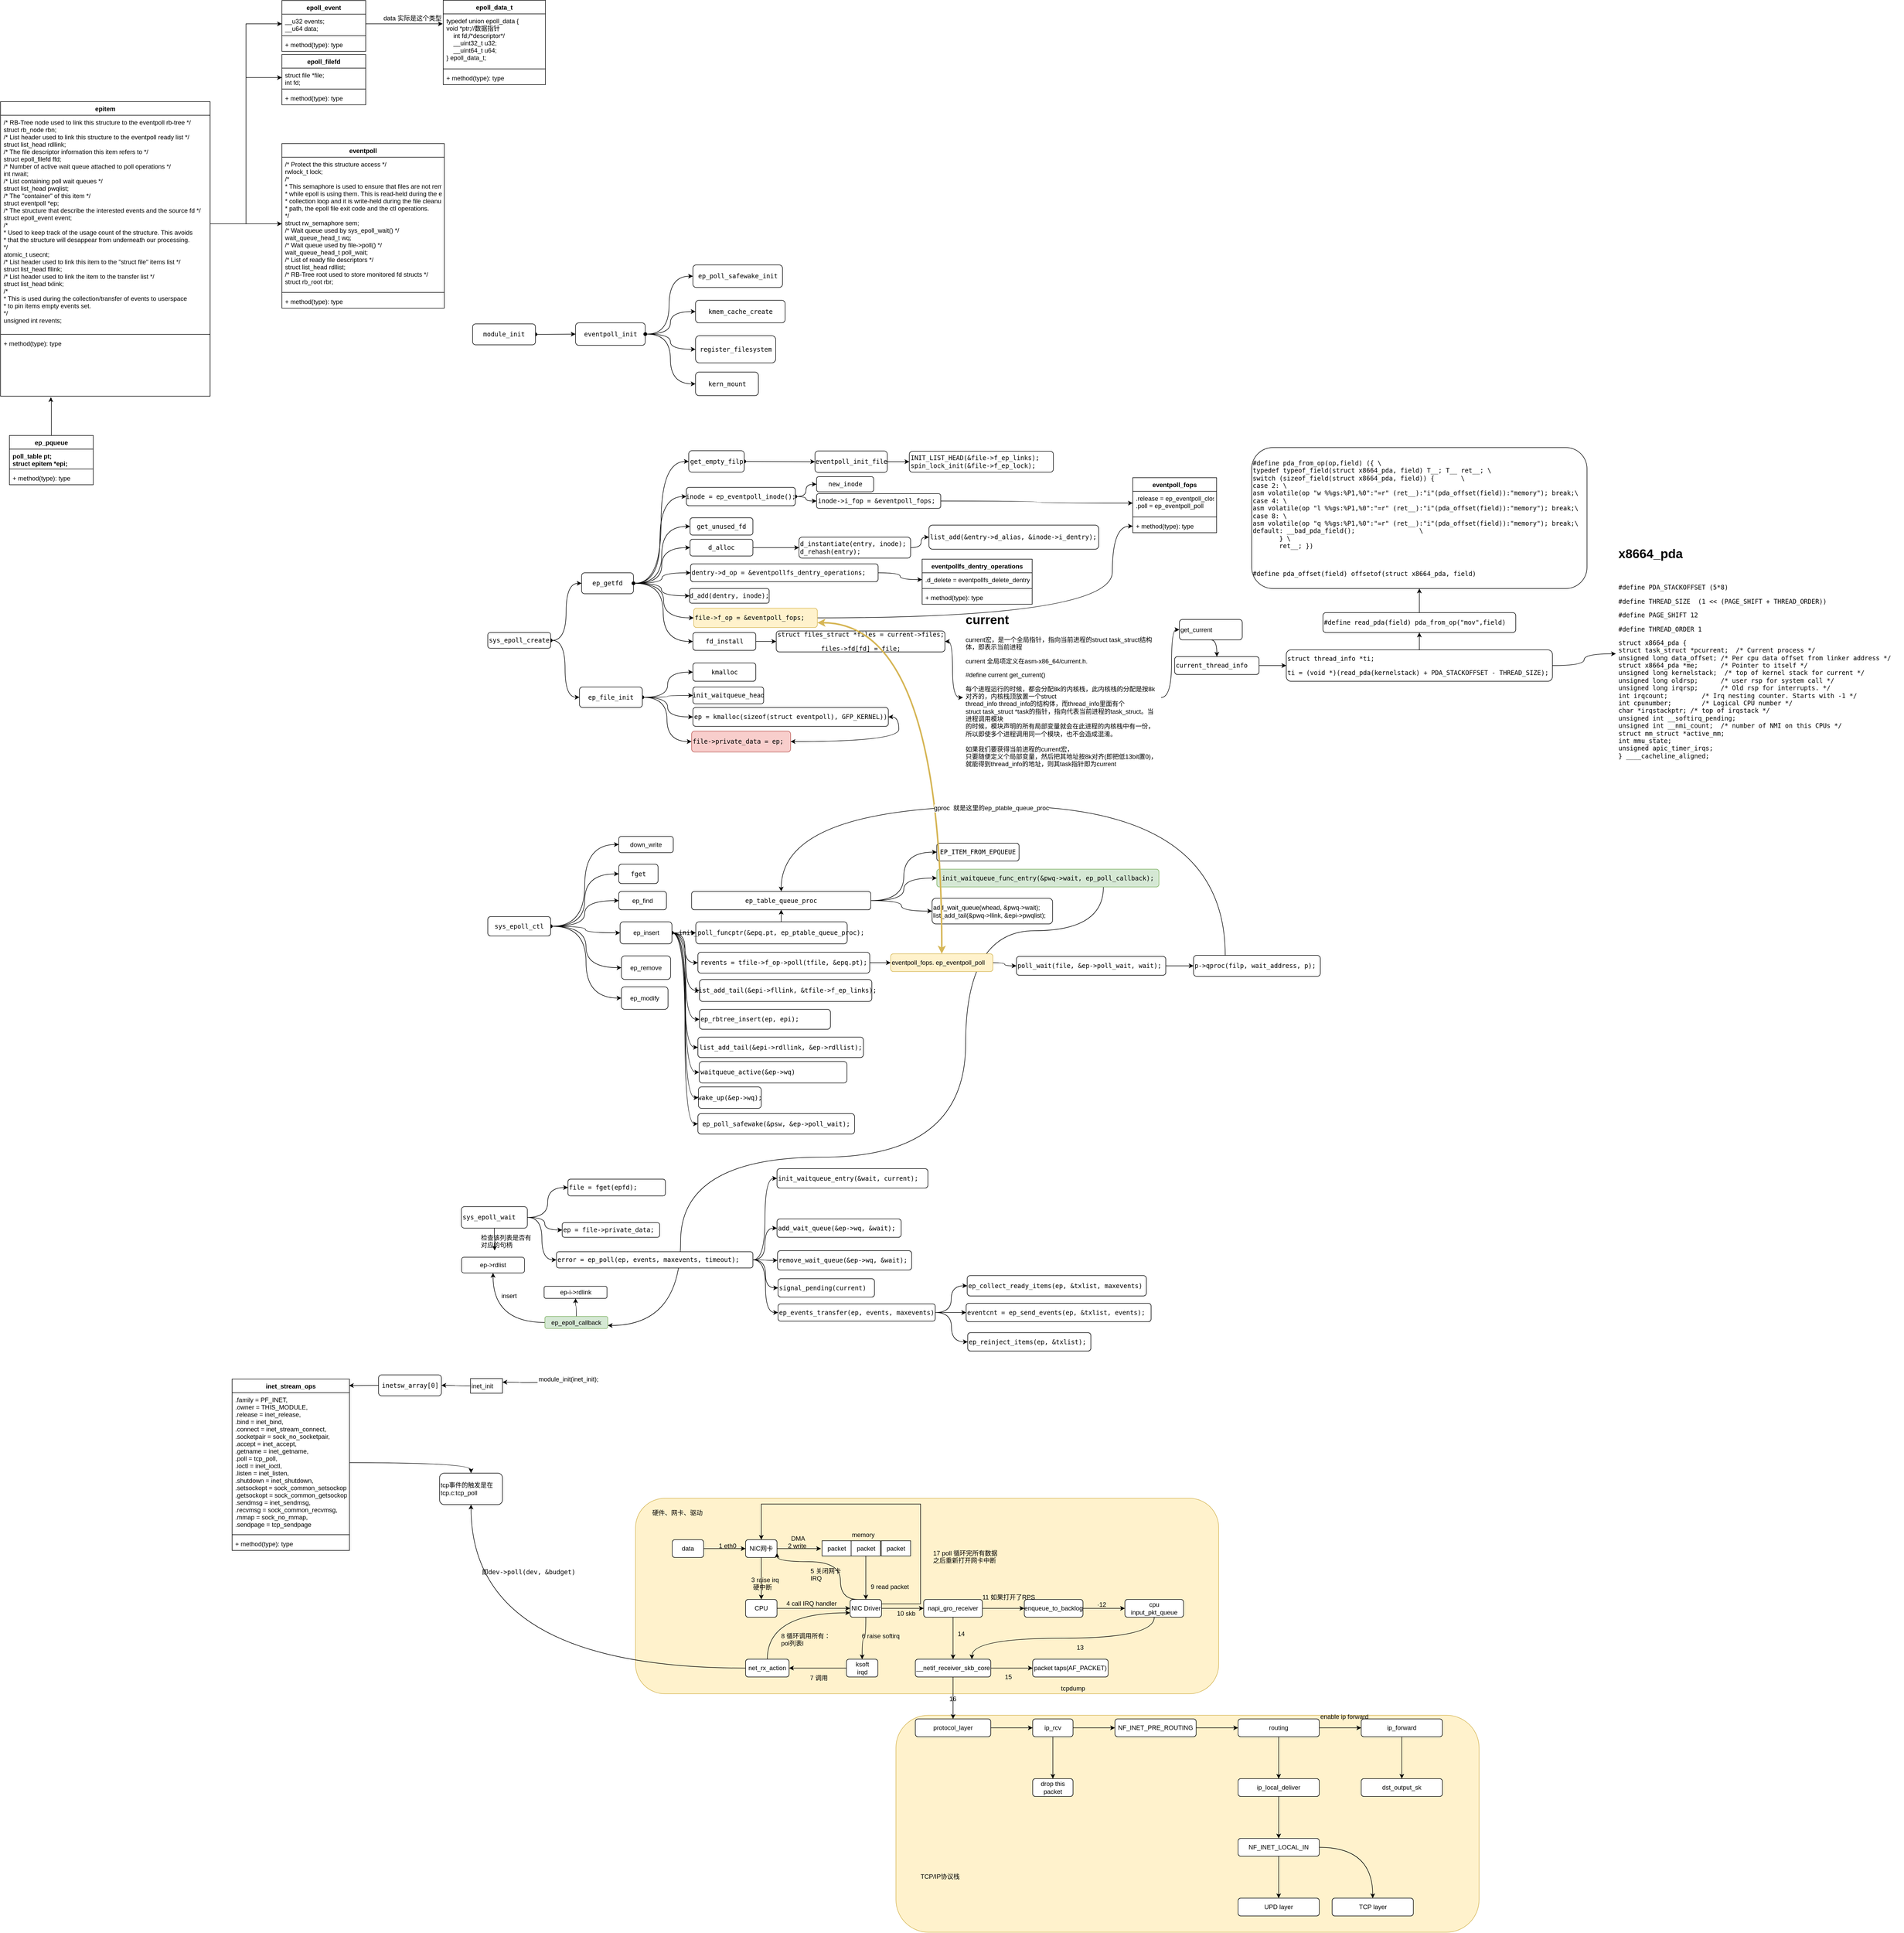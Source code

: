 <mxfile version="10.5.4" type="github"><diagram id="craqX8VbKErLSzMx446K" name="Page-1"><mxGraphModel dx="882" dy="1495" grid="0" gridSize="10" guides="1" tooltips="1" connect="1" arrows="1" fold="1" page="0" pageScale="1" pageWidth="2339" pageHeight="3300" math="0" shadow="0"><root><mxCell id="0"/><mxCell id="1" parent="0"/><mxCell id="_bItEjpJx2KWf4UYusHs-99" value="" style="rounded=1;whiteSpace=wrap;html=1;fillColor=#fff2cc;strokeColor=#d6b656;" parent="1" vertex="1"><mxGeometry x="1722" y="3249" width="1113" height="414" as="geometry"/></mxCell><mxCell id="_bItEjpJx2KWf4UYusHs-97" value="" style="rounded=1;whiteSpace=wrap;html=1;fillColor=#fff2cc;strokeColor=#d6b656;" parent="1" vertex="1"><mxGeometry x="1225" y="2835" width="1113" height="373" as="geometry"/></mxCell><mxCell id="ZwNpzpnpfVniahjFfzZO-1" value="epitem" style="swimlane;fontStyle=1;align=center;verticalAlign=top;childLayout=stackLayout;horizontal=1;startSize=26;horizontalStack=0;resizeParent=1;resizeParentMax=0;resizeLast=0;collapsible=1;marginBottom=0;" parent="1" vertex="1"><mxGeometry x="13" y="170" width="400" height="562" as="geometry"/></mxCell><mxCell id="ZwNpzpnpfVniahjFfzZO-2" value="/* RB-Tree node used to link this structure to the eventpoll rb-tree */&#xa;struct rb_node rbn;&#xa;/* List header used to link this structure to the eventpoll ready list */&#xa;struct list_head rdllink;&#xa;/* The file descriptor information this item refers to */&#xa;struct epoll_filefd ffd;&#xa;/* Number of active wait queue attached to poll operations */&#xa;int nwait;&#xa;/* List containing poll wait queues */&#xa;struct list_head pwqlist;&#xa;/* The &quot;container&quot; of this item */&#xa;struct eventpoll *ep;&#xa;/* The structure that describe the interested events and the source fd */&#xa;struct epoll_event event;&#xa;/*&#xa; * Used to keep track of the usage count of the structure. This avoids&#xa; * that the structure will desappear from underneath our processing.&#xa; */&#xa;atomic_t usecnt;&#xa;/* List header used to link this item to the &quot;struct file&quot; items list */&#xa;struct list_head fllink;&#xa;/* List header used to link the item to the transfer list */&#xa;struct list_head txlink;&#xa;/*&#xa; * This is used during the collection/transfer of events to userspace&#xa; * to pin items empty events set.&#xa; */&#xa;unsigned int revents;" style="text;strokeColor=none;fillColor=none;align=left;verticalAlign=top;spacingLeft=4;spacingRight=4;overflow=hidden;rotatable=0;points=[[0,0.5],[1,0.5]];portConstraint=eastwest;" parent="ZwNpzpnpfVniahjFfzZO-1" vertex="1"><mxGeometry y="26" width="400" height="414" as="geometry"/></mxCell><mxCell id="ZwNpzpnpfVniahjFfzZO-3" value="" style="line;strokeWidth=1;fillColor=none;align=left;verticalAlign=middle;spacingTop=-1;spacingLeft=3;spacingRight=3;rotatable=0;labelPosition=right;points=[];portConstraint=eastwest;" parent="ZwNpzpnpfVniahjFfzZO-1" vertex="1"><mxGeometry y="440" width="400" height="8" as="geometry"/></mxCell><mxCell id="ZwNpzpnpfVniahjFfzZO-4" value="+ method(type): type" style="text;strokeColor=none;fillColor=none;align=left;verticalAlign=top;spacingLeft=4;spacingRight=4;overflow=hidden;rotatable=0;points=[[0,0.5],[1,0.5]];portConstraint=eastwest;" parent="ZwNpzpnpfVniahjFfzZO-1" vertex="1"><mxGeometry y="448" width="400" height="114" as="geometry"/></mxCell><mxCell id="pTRS4t-ar3EstqvLFvJx-5" style="edgeStyle=orthogonalEdgeStyle;rounded=0;orthogonalLoop=1;jettySize=auto;html=1;exitX=0.5;exitY=0;exitDx=0;exitDy=0;entryX=0.24;entryY=1.018;entryDx=0;entryDy=0;entryPerimeter=0;" parent="1" source="pTRS4t-ar3EstqvLFvJx-1" target="ZwNpzpnpfVniahjFfzZO-4" edge="1"><mxGeometry relative="1" as="geometry"><Array as="points"><mxPoint x="110" y="736"/><mxPoint x="109" y="736"/></Array></mxGeometry></mxCell><mxCell id="pTRS4t-ar3EstqvLFvJx-1" value="ep_pqueue" style="swimlane;fontStyle=1;align=center;verticalAlign=top;childLayout=stackLayout;horizontal=1;startSize=26;horizontalStack=0;resizeParent=1;resizeParentMax=0;resizeLast=0;collapsible=1;marginBottom=0;" parent="1" vertex="1"><mxGeometry x="30" y="807" width="160" height="94" as="geometry"/></mxCell><mxCell id="pTRS4t-ar3EstqvLFvJx-2" value="poll_table pt;&#xa;struct epitem *epi;" style="text;strokeColor=none;fillColor=none;align=left;verticalAlign=top;spacingLeft=4;spacingRight=4;overflow=hidden;rotatable=0;points=[[0,0.5],[1,0.5]];portConstraint=eastwest;fontStyle=1" parent="pTRS4t-ar3EstqvLFvJx-1" vertex="1"><mxGeometry y="26" width="160" height="34" as="geometry"/></mxCell><mxCell id="pTRS4t-ar3EstqvLFvJx-3" value="" style="line;strokeWidth=1;fillColor=none;align=left;verticalAlign=middle;spacingTop=-1;spacingLeft=3;spacingRight=3;rotatable=0;labelPosition=right;points=[];portConstraint=eastwest;" parent="pTRS4t-ar3EstqvLFvJx-1" vertex="1"><mxGeometry y="60" width="160" height="8" as="geometry"/></mxCell><mxCell id="pTRS4t-ar3EstqvLFvJx-4" value="+ method(type): type" style="text;strokeColor=none;fillColor=none;align=left;verticalAlign=top;spacingLeft=4;spacingRight=4;overflow=hidden;rotatable=0;points=[[0,0.5],[1,0.5]];portConstraint=eastwest;" parent="pTRS4t-ar3EstqvLFvJx-1" vertex="1"><mxGeometry y="68" width="160" height="26" as="geometry"/></mxCell><mxCell id="pTRS4t-ar3EstqvLFvJx-7" value="eventpoll" style="swimlane;fontStyle=1;align=center;verticalAlign=top;childLayout=stackLayout;horizontal=1;startSize=26;horizontalStack=0;resizeParent=1;resizeParentMax=0;resizeLast=0;collapsible=1;marginBottom=0;" parent="1" vertex="1"><mxGeometry x="550" y="250" width="310" height="314" as="geometry"/></mxCell><mxCell id="pTRS4t-ar3EstqvLFvJx-8" value="/* Protect the this structure access */&#xa;rwlock_t lock;&#xa;/*&#xa; * This semaphore is used to ensure that files are not removed&#xa; * while epoll is using them. This is read-held during the event&#xa; * collection loop and it is write-held during the file cleanup&#xa; * path, the epoll file exit code and the ctl operations.&#xa; */&#xa;struct rw_semaphore sem;&#xa;/* Wait queue used by sys_epoll_wait() */&#xa;wait_queue_head_t wq;&#xa;/* Wait queue used by file-&gt;poll() */&#xa;wait_queue_head_t poll_wait;&#xa;/* List of ready file descriptors */&#xa;struct list_head rdllist;&#xa;/* RB-Tree root used to store monitored fd structs */&#xa;struct rb_root rbr;" style="text;strokeColor=none;fillColor=none;align=left;verticalAlign=top;spacingLeft=4;spacingRight=4;overflow=hidden;rotatable=0;points=[[0,0.5],[1,0.5]];portConstraint=eastwest;" parent="pTRS4t-ar3EstqvLFvJx-7" vertex="1"><mxGeometry y="26" width="310" height="254" as="geometry"/></mxCell><mxCell id="pTRS4t-ar3EstqvLFvJx-9" value="" style="line;strokeWidth=1;fillColor=none;align=left;verticalAlign=middle;spacingTop=-1;spacingLeft=3;spacingRight=3;rotatable=0;labelPosition=right;points=[];portConstraint=eastwest;" parent="pTRS4t-ar3EstqvLFvJx-7" vertex="1"><mxGeometry y="280" width="310" height="8" as="geometry"/></mxCell><mxCell id="pTRS4t-ar3EstqvLFvJx-10" value="+ method(type): type" style="text;strokeColor=none;fillColor=none;align=left;verticalAlign=top;spacingLeft=4;spacingRight=4;overflow=hidden;rotatable=0;points=[[0,0.5],[1,0.5]];portConstraint=eastwest;" parent="pTRS4t-ar3EstqvLFvJx-7" vertex="1"><mxGeometry y="288" width="310" height="26" as="geometry"/></mxCell><mxCell id="pTRS4t-ar3EstqvLFvJx-11" style="edgeStyle=orthogonalEdgeStyle;rounded=0;orthogonalLoop=1;jettySize=auto;html=1;exitX=1;exitY=0.5;exitDx=0;exitDy=0;entryX=0;entryY=0.5;entryDx=0;entryDy=0;" parent="1" source="ZwNpzpnpfVniahjFfzZO-2" target="pTRS4t-ar3EstqvLFvJx-8" edge="1"><mxGeometry relative="1" as="geometry"/></mxCell><mxCell id="pTRS4t-ar3EstqvLFvJx-12" value="epoll_filefd" style="swimlane;fontStyle=1;align=center;verticalAlign=top;childLayout=stackLayout;horizontal=1;startSize=26;horizontalStack=0;resizeParent=1;resizeParentMax=0;resizeLast=0;collapsible=1;marginBottom=0;" parent="1" vertex="1"><mxGeometry x="550" y="80" width="160" height="96" as="geometry"/></mxCell><mxCell id="pTRS4t-ar3EstqvLFvJx-13" value="struct file *file;&#xa;int fd;" style="text;strokeColor=none;fillColor=none;align=left;verticalAlign=top;spacingLeft=4;spacingRight=4;overflow=hidden;rotatable=0;points=[[0,0.5],[1,0.5]];portConstraint=eastwest;" parent="pTRS4t-ar3EstqvLFvJx-12" vertex="1"><mxGeometry y="26" width="160" height="36" as="geometry"/></mxCell><mxCell id="pTRS4t-ar3EstqvLFvJx-14" value="" style="line;strokeWidth=1;fillColor=none;align=left;verticalAlign=middle;spacingTop=-1;spacingLeft=3;spacingRight=3;rotatable=0;labelPosition=right;points=[];portConstraint=eastwest;" parent="pTRS4t-ar3EstqvLFvJx-12" vertex="1"><mxGeometry y="62" width="160" height="8" as="geometry"/></mxCell><mxCell id="pTRS4t-ar3EstqvLFvJx-15" value="+ method(type): type" style="text;strokeColor=none;fillColor=none;align=left;verticalAlign=top;spacingLeft=4;spacingRight=4;overflow=hidden;rotatable=0;points=[[0,0.5],[1,0.5]];portConstraint=eastwest;" parent="pTRS4t-ar3EstqvLFvJx-12" vertex="1"><mxGeometry y="70" width="160" height="26" as="geometry"/></mxCell><mxCell id="pTRS4t-ar3EstqvLFvJx-16" style="edgeStyle=orthogonalEdgeStyle;rounded=0;orthogonalLoop=1;jettySize=auto;html=1;exitX=1;exitY=0.5;exitDx=0;exitDy=0;entryX=0;entryY=0.5;entryDx=0;entryDy=0;" parent="1" source="ZwNpzpnpfVniahjFfzZO-2" target="pTRS4t-ar3EstqvLFvJx-13" edge="1"><mxGeometry relative="1" as="geometry"/></mxCell><mxCell id="pTRS4t-ar3EstqvLFvJx-17" value="epoll_event" style="swimlane;fontStyle=1;align=center;verticalAlign=top;childLayout=stackLayout;horizontal=1;startSize=26;horizontalStack=0;resizeParent=1;resizeParentMax=0;resizeLast=0;collapsible=1;marginBottom=0;" parent="1" vertex="1"><mxGeometry x="550" y="-23" width="160" height="97" as="geometry"/></mxCell><mxCell id="pTRS4t-ar3EstqvLFvJx-18" value="__u32 events;&#xa;__u64 data;" style="text;strokeColor=none;fillColor=none;align=left;verticalAlign=top;spacingLeft=4;spacingRight=4;overflow=hidden;rotatable=0;points=[[0,0.5],[1,0.5]];portConstraint=eastwest;" parent="pTRS4t-ar3EstqvLFvJx-17" vertex="1"><mxGeometry y="26" width="160" height="37" as="geometry"/></mxCell><mxCell id="pTRS4t-ar3EstqvLFvJx-19" value="" style="line;strokeWidth=1;fillColor=none;align=left;verticalAlign=middle;spacingTop=-1;spacingLeft=3;spacingRight=3;rotatable=0;labelPosition=right;points=[];portConstraint=eastwest;" parent="pTRS4t-ar3EstqvLFvJx-17" vertex="1"><mxGeometry y="63" width="160" height="8" as="geometry"/></mxCell><mxCell id="pTRS4t-ar3EstqvLFvJx-20" value="+ method(type): type" style="text;strokeColor=none;fillColor=none;align=left;verticalAlign=top;spacingLeft=4;spacingRight=4;overflow=hidden;rotatable=0;points=[[0,0.5],[1,0.5]];portConstraint=eastwest;" parent="pTRS4t-ar3EstqvLFvJx-17" vertex="1"><mxGeometry y="71" width="160" height="26" as="geometry"/></mxCell><mxCell id="pTRS4t-ar3EstqvLFvJx-21" style="edgeStyle=orthogonalEdgeStyle;rounded=0;orthogonalLoop=1;jettySize=auto;html=1;exitX=1;exitY=0.5;exitDx=0;exitDy=0;entryX=0;entryY=0.5;entryDx=0;entryDy=0;" parent="1" source="ZwNpzpnpfVniahjFfzZO-2" target="pTRS4t-ar3EstqvLFvJx-18" edge="1"><mxGeometry relative="1" as="geometry"/></mxCell><mxCell id="pTRS4t-ar3EstqvLFvJx-67" value="&lt;pre&gt;&lt;pre&gt;d_add(dentry&lt;span&gt;, &lt;/span&gt;inode)&lt;span&gt;;&lt;/span&gt;&lt;/pre&gt;&lt;/pre&gt;" style="rounded=1;whiteSpace=wrap;html=1;" parent="1" vertex="1"><mxGeometry x="1328" y="1099" width="152" height="28" as="geometry"/></mxCell><mxCell id="pTRS4t-ar3EstqvLFvJx-70" value="" style="edgeStyle=orthogonalEdgeStyle;curved=1;rounded=0;orthogonalLoop=1;jettySize=auto;html=1;startArrow=oval;startFill=1;endArrow=classic;endFill=1;entryX=0;entryY=0.5;entryDx=0;entryDy=0;" parent="1" source="pTRS4t-ar3EstqvLFvJx-68" target="pTRS4t-ar3EstqvLFvJx-69" edge="1"><mxGeometry relative="1" as="geometry"/></mxCell><mxCell id="pTRS4t-ar3EstqvLFvJx-97" style="edgeStyle=orthogonalEdgeStyle;curved=1;rounded=0;orthogonalLoop=1;jettySize=auto;html=1;exitX=1;exitY=0.5;exitDx=0;exitDy=0;entryX=0;entryY=0.5;entryDx=0;entryDy=0;startArrow=oval;startFill=1;endArrow=classic;endFill=1;" parent="1" source="pTRS4t-ar3EstqvLFvJx-68" target="pTRS4t-ar3EstqvLFvJx-84" edge="1"><mxGeometry relative="1" as="geometry"/></mxCell><mxCell id="pTRS4t-ar3EstqvLFvJx-106" style="edgeStyle=orthogonalEdgeStyle;curved=1;rounded=0;orthogonalLoop=1;jettySize=auto;html=1;exitX=1;exitY=0.5;exitDx=0;exitDy=0;entryX=0;entryY=0.5;entryDx=0;entryDy=0;startArrow=oval;startFill=1;endArrow=classic;endFill=1;" parent="1" source="pTRS4t-ar3EstqvLFvJx-68" target="pTRS4t-ar3EstqvLFvJx-105" edge="1"><mxGeometry relative="1" as="geometry"/></mxCell><mxCell id="pTRS4t-ar3EstqvLFvJx-107" style="edgeStyle=orthogonalEdgeStyle;curved=1;rounded=0;orthogonalLoop=1;jettySize=auto;html=1;exitX=1;exitY=0.5;exitDx=0;exitDy=0;entryX=0;entryY=0.5;entryDx=0;entryDy=0;startArrow=oval;startFill=1;endArrow=classic;endFill=1;" parent="1" source="pTRS4t-ar3EstqvLFvJx-68" target="pTRS4t-ar3EstqvLFvJx-67" edge="1"><mxGeometry relative="1" as="geometry"/></mxCell><mxCell id="pTRS4t-ar3EstqvLFvJx-109" style="edgeStyle=orthogonalEdgeStyle;curved=1;rounded=0;orthogonalLoop=1;jettySize=auto;html=1;exitX=1;exitY=0.5;exitDx=0;exitDy=0;entryX=0;entryY=0.5;entryDx=0;entryDy=0;startArrow=oval;startFill=1;endArrow=classic;endFill=1;" parent="1" source="pTRS4t-ar3EstqvLFvJx-68" target="pTRS4t-ar3EstqvLFvJx-108" edge="1"><mxGeometry relative="1" as="geometry"/></mxCell><mxCell id="vGrRax0EMI3FaRqWe0Zc-49" style="edgeStyle=orthogonalEdgeStyle;curved=1;rounded=0;orthogonalLoop=1;jettySize=auto;html=1;exitX=1;exitY=0.5;exitDx=0;exitDy=0;entryX=0;entryY=0.5;entryDx=0;entryDy=0;" parent="1" source="pTRS4t-ar3EstqvLFvJx-68" target="vGrRax0EMI3FaRqWe0Zc-46" edge="1"><mxGeometry relative="1" as="geometry"/></mxCell><mxCell id="vGrRax0EMI3FaRqWe0Zc-64" style="edgeStyle=orthogonalEdgeStyle;curved=1;rounded=0;orthogonalLoop=1;jettySize=auto;html=1;exitX=1;exitY=0.5;exitDx=0;exitDy=0;entryX=0;entryY=0.5;entryDx=0;entryDy=0;" parent="1" source="pTRS4t-ar3EstqvLFvJx-68" target="vGrRax0EMI3FaRqWe0Zc-63" edge="1"><mxGeometry relative="1" as="geometry"/></mxCell><mxCell id="pTRS4t-ar3EstqvLFvJx-68" value="&lt;pre&gt;ep_getfd&lt;/pre&gt;" style="rounded=1;whiteSpace=wrap;html=1;" parent="1" vertex="1"><mxGeometry x="1122" y="1069" width="99" height="40" as="geometry"/></mxCell><mxCell id="pTRS4t-ar3EstqvLFvJx-93" style="edgeStyle=orthogonalEdgeStyle;curved=1;rounded=0;orthogonalLoop=1;jettySize=auto;html=1;exitX=1;exitY=0.5;exitDx=0;exitDy=0;entryX=0;entryY=0.5;entryDx=0;entryDy=0;startArrow=oval;startFill=1;endArrow=classic;endFill=1;" parent="1" source="pTRS4t-ar3EstqvLFvJx-77" target="pTRS4t-ar3EstqvLFvJx-92" edge="1"><mxGeometry relative="1" as="geometry"/></mxCell><mxCell id="pTRS4t-ar3EstqvLFvJx-98" style="edgeStyle=orthogonalEdgeStyle;curved=1;rounded=0;orthogonalLoop=1;jettySize=auto;html=1;exitX=1;exitY=0.5;exitDx=0;exitDy=0;entryX=0;entryY=0.5;entryDx=0;entryDy=0;startArrow=oval;startFill=1;endArrow=classic;endFill=1;" parent="1" source="pTRS4t-ar3EstqvLFvJx-77" target="pTRS4t-ar3EstqvLFvJx-94" edge="1"><mxGeometry relative="1" as="geometry"/></mxCell><mxCell id="pTRS4t-ar3EstqvLFvJx-104" style="edgeStyle=orthogonalEdgeStyle;curved=1;rounded=0;orthogonalLoop=1;jettySize=auto;html=1;exitX=1;exitY=0.5;exitDx=0;exitDy=0;entryX=0;entryY=0.5;entryDx=0;entryDy=0;startArrow=oval;startFill=1;endArrow=classic;endFill=1;" parent="1" source="pTRS4t-ar3EstqvLFvJx-84" target="pTRS4t-ar3EstqvLFvJx-103" edge="1"><mxGeometry relative="1" as="geometry"/></mxCell><mxCell id="vGrRax0EMI3FaRqWe0Zc-44" style="edgeStyle=orthogonalEdgeStyle;curved=1;rounded=0;orthogonalLoop=1;jettySize=auto;html=1;exitX=1;exitY=0.5;exitDx=0;exitDy=0;entryX=0;entryY=0.5;entryDx=0;entryDy=0;" parent="1" source="pTRS4t-ar3EstqvLFvJx-84" target="vGrRax0EMI3FaRqWe0Zc-43" edge="1"><mxGeometry relative="1" as="geometry"/></mxCell><mxCell id="pTRS4t-ar3EstqvLFvJx-81" value="" style="edgeStyle=orthogonalEdgeStyle;curved=1;rounded=0;orthogonalLoop=1;jettySize=auto;html=1;startArrow=oval;startFill=1;endArrow=classic;endFill=1;entryX=0;entryY=0.5;entryDx=0;entryDy=0;" parent="1" source="pTRS4t-ar3EstqvLFvJx-77" target="pTRS4t-ar3EstqvLFvJx-80" edge="1"><mxGeometry relative="1" as="geometry"/></mxCell><mxCell id="pTRS4t-ar3EstqvLFvJx-77" value="&lt;pre&gt;eventpoll_init&lt;/pre&gt;" style="rounded=1;whiteSpace=wrap;html=1;" parent="1" vertex="1"><mxGeometry x="1110.5" y="592" width="133" height="43" as="geometry"/></mxCell><mxCell id="pTRS4t-ar3EstqvLFvJx-83" value="" style="edgeStyle=orthogonalEdgeStyle;curved=1;rounded=0;orthogonalLoop=1;jettySize=auto;html=1;startArrow=oval;startFill=1;endArrow=classic;endFill=1;exitX=1;exitY=0.5;exitDx=0;exitDy=0;entryX=0;entryY=0.5;entryDx=0;entryDy=0;" parent="1" source="pTRS4t-ar3EstqvLFvJx-77" target="pTRS4t-ar3EstqvLFvJx-82" edge="1"><mxGeometry relative="1" as="geometry"><mxPoint x="1262.5" y="521.5" as="sourcePoint"/></mxGeometry></mxCell><mxCell id="pTRS4t-ar3EstqvLFvJx-80" value="&lt;pre&gt;ep_poll_safewake_init&lt;/pre&gt;" style="rounded=1;whiteSpace=wrap;html=1;" parent="1" vertex="1"><mxGeometry x="1334.5" y="481.5" width="171" height="43" as="geometry"/></mxCell><mxCell id="pTRS4t-ar3EstqvLFvJx-82" value="&lt;pre&gt;kmem_cache_create&lt;/pre&gt;" style="rounded=1;whiteSpace=wrap;html=1;" parent="1" vertex="1"><mxGeometry x="1339.5" y="549" width="171" height="43" as="geometry"/></mxCell><mxCell id="pTRS4t-ar3EstqvLFvJx-102" value="" style="edgeStyle=orthogonalEdgeStyle;curved=1;rounded=0;orthogonalLoop=1;jettySize=auto;html=1;startArrow=oval;startFill=1;endArrow=classic;endFill=1;" parent="1" source="pTRS4t-ar3EstqvLFvJx-69" target="pTRS4t-ar3EstqvLFvJx-101" edge="1"><mxGeometry relative="1" as="geometry"/></mxCell><mxCell id="pTRS4t-ar3EstqvLFvJx-69" value="&lt;pre&gt;get_empty_filp&lt;/pre&gt;" style="rounded=1;whiteSpace=wrap;html=1;" parent="1" vertex="1"><mxGeometry x="1326.5" y="836" width="106" height="41" as="geometry"/></mxCell><mxCell id="vGrRax0EMI3FaRqWe0Zc-42" style="edgeStyle=orthogonalEdgeStyle;curved=1;rounded=0;orthogonalLoop=1;jettySize=auto;html=1;exitX=1;exitY=0.5;exitDx=0;exitDy=0;entryX=0;entryY=0.5;entryDx=0;entryDy=0;" parent="1" source="pTRS4t-ar3EstqvLFvJx-101" target="vGrRax0EMI3FaRqWe0Zc-41" edge="1"><mxGeometry relative="1" as="geometry"/></mxCell><mxCell id="pTRS4t-ar3EstqvLFvJx-101" value="&lt;pre&gt;eventpoll_init_file&lt;/pre&gt;" style="rounded=1;whiteSpace=wrap;html=1;" parent="1" vertex="1"><mxGeometry x="1567.5" y="836.5" width="138" height="41" as="geometry"/></mxCell><mxCell id="pTRS4t-ar3EstqvLFvJx-87" style="edgeStyle=orthogonalEdgeStyle;curved=1;rounded=0;orthogonalLoop=1;jettySize=auto;html=1;exitX=1;exitY=0.5;exitDx=0;exitDy=0;entryX=0;entryY=0.5;entryDx=0;entryDy=0;startArrow=oval;startFill=1;endArrow=classic;endFill=1;" parent="1" source="pTRS4t-ar3EstqvLFvJx-68" target="pTRS4t-ar3EstqvLFvJx-85" edge="1"><mxGeometry relative="1" as="geometry"/></mxCell><mxCell id="pTRS4t-ar3EstqvLFvJx-84" value="&lt;pre&gt;&lt;pre&gt;inode &lt;span&gt;= &lt;/span&gt;ep_eventpoll_inode()&lt;span&gt;;&lt;/span&gt;&lt;/pre&gt;&lt;/pre&gt;" style="rounded=1;whiteSpace=wrap;html=1;" parent="1" vertex="1"><mxGeometry x="1322" y="906" width="208" height="35" as="geometry"/></mxCell><mxCell id="pTRS4t-ar3EstqvLFvJx-85" value="&lt;pre&gt;get_unused_fd&lt;/pre&gt;" style="rounded=1;whiteSpace=wrap;html=1;" parent="1" vertex="1"><mxGeometry x="1329" y="964" width="120" height="33" as="geometry"/></mxCell><mxCell id="pTRS4t-ar3EstqvLFvJx-92" value="&lt;pre&gt;register_filesystem&lt;/pre&gt;" style="rounded=1;whiteSpace=wrap;html=1;" parent="1" vertex="1"><mxGeometry x="1339.5" y="616.5" width="153" height="52" as="geometry"/></mxCell><mxCell id="pTRS4t-ar3EstqvLFvJx-94" value="&lt;pre&gt;kern_mount&lt;/pre&gt;" style="rounded=1;whiteSpace=wrap;html=1;" parent="1" vertex="1"><mxGeometry x="1339.5" y="686" width="120" height="45" as="geometry"/></mxCell><mxCell id="pTRS4t-ar3EstqvLFvJx-103" value="&lt;pre&gt;new_inode&lt;/pre&gt;" style="rounded=1;whiteSpace=wrap;html=1;" parent="1" vertex="1"><mxGeometry x="1570.5" y="885.5" width="109" height="29" as="geometry"/></mxCell><mxCell id="vGrRax0EMI3FaRqWe0Zc-57" style="edgeStyle=orthogonalEdgeStyle;curved=1;rounded=0;orthogonalLoop=1;jettySize=auto;html=1;exitX=1;exitY=0.5;exitDx=0;exitDy=0;" parent="1" source="pTRS4t-ar3EstqvLFvJx-105" target="vGrRax0EMI3FaRqWe0Zc-56" edge="1"><mxGeometry relative="1" as="geometry"/></mxCell><mxCell id="pTRS4t-ar3EstqvLFvJx-105" value="&lt;pre&gt;d_alloc&lt;/pre&gt;" style="rounded=1;whiteSpace=wrap;html=1;" parent="1" vertex="1"><mxGeometry x="1329" y="1005" width="120" height="32" as="geometry"/></mxCell><mxCell id="vGrRax0EMI3FaRqWe0Zc-61" value="" style="edgeStyle=orthogonalEdgeStyle;curved=1;rounded=0;orthogonalLoop=1;jettySize=auto;html=1;" parent="1" source="pTRS4t-ar3EstqvLFvJx-108" target="vGrRax0EMI3FaRqWe0Zc-60" edge="1"><mxGeometry relative="1" as="geometry"/></mxCell><mxCell id="pTRS4t-ar3EstqvLFvJx-108" value="&lt;pre&gt;fd_install&lt;/pre&gt;" style="rounded=1;whiteSpace=wrap;html=1;" parent="1" vertex="1"><mxGeometry x="1334.5" y="1183" width="120" height="34" as="geometry"/></mxCell><mxCell id="vGrRax0EMI3FaRqWe0Zc-60" value="&lt;pre&gt;&lt;pre&gt;&lt;pre&gt;&lt;span&gt;struct &lt;/span&gt;files_struct &lt;span&gt;*&lt;/span&gt;files &lt;span&gt;= &lt;/span&gt;current&lt;span&gt;-&amp;gt;&lt;/span&gt;files&lt;span&gt;;&lt;/span&gt;&lt;/pre&gt;&lt;/pre&gt;&lt;pre&gt;files&lt;span&gt;-&amp;gt;&lt;/span&gt;fd[fd] &lt;span&gt;= &lt;/span&gt;file&lt;span&gt;;&lt;/span&gt;&lt;/pre&gt;&lt;/pre&gt;" style="rounded=1;whiteSpace=wrap;html=1;" parent="1" vertex="1"><mxGeometry x="1493.5" y="1180" width="322" height="40" as="geometry"/></mxCell><mxCell id="pTRS4t-ar3EstqvLFvJx-117" style="edgeStyle=orthogonalEdgeStyle;curved=1;rounded=0;orthogonalLoop=1;jettySize=auto;html=1;exitX=1;exitY=0.5;exitDx=0;exitDy=0;entryX=0;entryY=0.5;entryDx=0;entryDy=0;startArrow=oval;startFill=1;endArrow=classic;endFill=1;" parent="1" source="pTRS4t-ar3EstqvLFvJx-116" target="pTRS4t-ar3EstqvLFvJx-77" edge="1"><mxGeometry relative="1" as="geometry"/></mxCell><mxCell id="pTRS4t-ar3EstqvLFvJx-116" value="&lt;pre&gt;module_init&lt;/pre&gt;" style="rounded=1;whiteSpace=wrap;html=1;" parent="1" vertex="1"><mxGeometry x="914" y="594" width="120" height="40" as="geometry"/></mxCell><mxCell id="pTRS4t-ar3EstqvLFvJx-119" style="edgeStyle=orthogonalEdgeStyle;curved=1;rounded=0;orthogonalLoop=1;jettySize=auto;html=1;exitX=1;exitY=0.5;exitDx=0;exitDy=0;entryX=0;entryY=0.5;entryDx=0;entryDy=0;startArrow=oval;startFill=1;endArrow=classic;endFill=1;" parent="1" source="pTRS4t-ar3EstqvLFvJx-118" target="pTRS4t-ar3EstqvLFvJx-68" edge="1"><mxGeometry relative="1" as="geometry"/></mxCell><mxCell id="pTRS4t-ar3EstqvLFvJx-121" style="edgeStyle=orthogonalEdgeStyle;curved=1;rounded=0;orthogonalLoop=1;jettySize=auto;html=1;exitX=1;exitY=0.5;exitDx=0;exitDy=0;entryX=0;entryY=0.5;entryDx=0;entryDy=0;startArrow=oval;startFill=1;endArrow=classic;endFill=1;" parent="1" source="pTRS4t-ar3EstqvLFvJx-118" target="pTRS4t-ar3EstqvLFvJx-120" edge="1"><mxGeometry relative="1" as="geometry"/></mxCell><mxCell id="pTRS4t-ar3EstqvLFvJx-118" value="&lt;pre&gt;sys_epoll_create&lt;/pre&gt;" style="rounded=1;whiteSpace=wrap;html=1;" parent="1" vertex="1"><mxGeometry x="943" y="1183" width="120" height="30" as="geometry"/></mxCell><mxCell id="pTRS4t-ar3EstqvLFvJx-123" value="" style="edgeStyle=orthogonalEdgeStyle;curved=1;rounded=0;orthogonalLoop=1;jettySize=auto;html=1;startArrow=oval;startFill=1;endArrow=classic;endFill=1;entryX=0;entryY=0.5;entryDx=0;entryDy=0;" parent="1" source="pTRS4t-ar3EstqvLFvJx-120" target="pTRS4t-ar3EstqvLFvJx-122" edge="1"><mxGeometry relative="1" as="geometry"/></mxCell><mxCell id="pTRS4t-ar3EstqvLFvJx-125" style="edgeStyle=orthogonalEdgeStyle;curved=1;rounded=0;orthogonalLoop=1;jettySize=auto;html=1;exitX=1;exitY=0.5;exitDx=0;exitDy=0;entryX=0;entryY=0.5;entryDx=0;entryDy=0;startArrow=oval;startFill=1;endArrow=classic;endFill=1;" parent="1" source="pTRS4t-ar3EstqvLFvJx-120" target="pTRS4t-ar3EstqvLFvJx-124" edge="1"><mxGeometry relative="1" as="geometry"/></mxCell><mxCell id="vGrRax0EMI3FaRqWe0Zc-67" style="edgeStyle=orthogonalEdgeStyle;curved=1;rounded=0;orthogonalLoop=1;jettySize=auto;html=1;exitX=1;exitY=0.5;exitDx=0;exitDy=0;entryX=0;entryY=0.5;entryDx=0;entryDy=0;" parent="1" source="pTRS4t-ar3EstqvLFvJx-120" target="vGrRax0EMI3FaRqWe0Zc-66" edge="1"><mxGeometry relative="1" as="geometry"/></mxCell><mxCell id="vGrRax0EMI3FaRqWe0Zc-69" style="edgeStyle=orthogonalEdgeStyle;curved=1;rounded=0;orthogonalLoop=1;jettySize=auto;html=1;exitX=1;exitY=0.5;exitDx=0;exitDy=0;entryX=0;entryY=0.5;entryDx=0;entryDy=0;" parent="1" source="pTRS4t-ar3EstqvLFvJx-120" target="vGrRax0EMI3FaRqWe0Zc-68" edge="1"><mxGeometry relative="1" as="geometry"/></mxCell><mxCell id="pTRS4t-ar3EstqvLFvJx-120" value="&lt;pre&gt;ep_file_init&lt;/pre&gt;" style="rounded=1;whiteSpace=wrap;html=1;" parent="1" vertex="1"><mxGeometry x="1118" y="1287" width="120" height="39" as="geometry"/></mxCell><mxCell id="pTRS4t-ar3EstqvLFvJx-122" value="&lt;pre&gt;kmalloc&lt;/pre&gt;" style="rounded=1;whiteSpace=wrap;html=1;" parent="1" vertex="1"><mxGeometry x="1334.5" y="1241" width="120" height="35" as="geometry"/></mxCell><mxCell id="pTRS4t-ar3EstqvLFvJx-124" value="&lt;pre&gt;init_waitqueue_head&lt;/pre&gt;" style="rounded=1;whiteSpace=wrap;html=1;" parent="1" vertex="1"><mxGeometry x="1334.5" y="1287" width="135" height="32" as="geometry"/></mxCell><mxCell id="JHml55X_JObtvZHNnwgi-3" value="" style="edgeStyle=orthogonalEdgeStyle;curved=1;rounded=0;orthogonalLoop=1;jettySize=auto;html=1;startArrow=oval;startFill=1;endArrow=classic;endFill=1;entryX=0;entryY=0.5;entryDx=0;entryDy=0;" parent="1" source="JHml55X_JObtvZHNnwgi-1" target="JHml55X_JObtvZHNnwgi-2" edge="1"><mxGeometry relative="1" as="geometry"/></mxCell><mxCell id="JHml55X_JObtvZHNnwgi-5" style="edgeStyle=orthogonalEdgeStyle;curved=1;rounded=0;orthogonalLoop=1;jettySize=auto;html=1;exitX=1;exitY=0.5;exitDx=0;exitDy=0;entryX=0;entryY=0.5;entryDx=0;entryDy=0;startArrow=oval;startFill=1;endArrow=classic;endFill=1;" parent="1" source="JHml55X_JObtvZHNnwgi-1" target="JHml55X_JObtvZHNnwgi-4" edge="1"><mxGeometry relative="1" as="geometry"/></mxCell><mxCell id="JHml55X_JObtvZHNnwgi-8" style="edgeStyle=orthogonalEdgeStyle;curved=1;rounded=0;orthogonalLoop=1;jettySize=auto;html=1;exitX=1;exitY=0.5;exitDx=0;exitDy=0;entryX=0;entryY=0.5;entryDx=0;entryDy=0;startArrow=oval;startFill=1;endArrow=classic;endFill=1;" parent="1" source="JHml55X_JObtvZHNnwgi-1" target="JHml55X_JObtvZHNnwgi-7" edge="1"><mxGeometry relative="1" as="geometry"/></mxCell><mxCell id="JHml55X_JObtvZHNnwgi-11" style="edgeStyle=orthogonalEdgeStyle;curved=1;rounded=0;orthogonalLoop=1;jettySize=auto;html=1;exitX=1;exitY=0.5;exitDx=0;exitDy=0;entryX=0;entryY=0.5;entryDx=0;entryDy=0;startArrow=oval;startFill=1;endArrow=classic;endFill=1;" parent="1" source="JHml55X_JObtvZHNnwgi-1" target="JHml55X_JObtvZHNnwgi-10" edge="1"><mxGeometry relative="1" as="geometry"/></mxCell><mxCell id="JHml55X_JObtvZHNnwgi-12" style="edgeStyle=orthogonalEdgeStyle;curved=1;rounded=0;orthogonalLoop=1;jettySize=auto;html=1;exitX=1;exitY=0.5;exitDx=0;exitDy=0;entryX=0;entryY=0.5;entryDx=0;entryDy=0;startArrow=oval;startFill=1;endArrow=classic;endFill=1;" parent="1" source="JHml55X_JObtvZHNnwgi-1" target="JHml55X_JObtvZHNnwgi-9" edge="1"><mxGeometry relative="1" as="geometry"/></mxCell><mxCell id="JHml55X_JObtvZHNnwgi-14" style="edgeStyle=orthogonalEdgeStyle;curved=1;rounded=0;orthogonalLoop=1;jettySize=auto;html=1;exitX=1;exitY=0.5;exitDx=0;exitDy=0;entryX=0;entryY=0.5;entryDx=0;entryDy=0;startArrow=oval;startFill=1;endArrow=classic;endFill=1;" parent="1" source="JHml55X_JObtvZHNnwgi-1" target="JHml55X_JObtvZHNnwgi-13" edge="1"><mxGeometry relative="1" as="geometry"/></mxCell><mxCell id="JHml55X_JObtvZHNnwgi-1" value="&lt;pre&gt;sys_epoll_ctl&lt;/pre&gt;" style="rounded=1;whiteSpace=wrap;html=1;" parent="1" vertex="1"><mxGeometry x="943" y="1725" width="120" height="37" as="geometry"/></mxCell><mxCell id="JHml55X_JObtvZHNnwgi-2" value="&lt;pre&gt;fget&lt;/pre&gt;" style="rounded=1;whiteSpace=wrap;html=1;" parent="1" vertex="1"><mxGeometry x="1193" y="1625" width="75" height="37" as="geometry"/></mxCell><mxCell id="JHml55X_JObtvZHNnwgi-4" value="down_write" style="rounded=1;whiteSpace=wrap;html=1;" parent="1" vertex="1"><mxGeometry x="1193" y="1572" width="104" height="31" as="geometry"/></mxCell><mxCell id="JHml55X_JObtvZHNnwgi-7" value="ep_find" style="rounded=1;whiteSpace=wrap;html=1;" parent="1" vertex="1"><mxGeometry x="1193" y="1677" width="91" height="35" as="geometry"/></mxCell><mxCell id="JHml55X_JObtvZHNnwgi-16" value="" style="edgeStyle=orthogonalEdgeStyle;curved=1;rounded=0;orthogonalLoop=1;jettySize=auto;html=1;startArrow=oval;startFill=1;endArrow=classic;endFill=1;" parent="1" source="JHml55X_JObtvZHNnwgi-9" target="JHml55X_JObtvZHNnwgi-15" edge="1"><mxGeometry relative="1" as="geometry"/></mxCell><mxCell id="vGrRax0EMI3FaRqWe0Zc-4" style="edgeStyle=orthogonalEdgeStyle;rounded=0;orthogonalLoop=1;jettySize=auto;html=1;exitX=1;exitY=0.5;exitDx=0;exitDy=0;entryX=0;entryY=0.5;entryDx=0;entryDy=0;curved=1;" parent="1" source="JHml55X_JObtvZHNnwgi-9" target="vGrRax0EMI3FaRqWe0Zc-3" edge="1"><mxGeometry relative="1" as="geometry"/></mxCell><mxCell id="vGrRax0EMI3FaRqWe0Zc-7" style="edgeStyle=orthogonalEdgeStyle;curved=1;rounded=0;orthogonalLoop=1;jettySize=auto;html=1;exitX=1;exitY=0.5;exitDx=0;exitDy=0;entryX=0;entryY=0.5;entryDx=0;entryDy=0;" parent="1" source="JHml55X_JObtvZHNnwgi-9" target="vGrRax0EMI3FaRqWe0Zc-5" edge="1"><mxGeometry relative="1" as="geometry"/></mxCell><mxCell id="vGrRax0EMI3FaRqWe0Zc-8" style="edgeStyle=orthogonalEdgeStyle;curved=1;rounded=0;orthogonalLoop=1;jettySize=auto;html=1;exitX=1;exitY=0.5;exitDx=0;exitDy=0;entryX=0;entryY=0.5;entryDx=0;entryDy=0;" parent="1" source="JHml55X_JObtvZHNnwgi-9" target="vGrRax0EMI3FaRqWe0Zc-6" edge="1"><mxGeometry relative="1" as="geometry"/></mxCell><mxCell id="vGrRax0EMI3FaRqWe0Zc-10" style="edgeStyle=orthogonalEdgeStyle;curved=1;rounded=0;orthogonalLoop=1;jettySize=auto;html=1;exitX=1;exitY=0.5;exitDx=0;exitDy=0;entryX=0;entryY=0.5;entryDx=0;entryDy=0;" parent="1" source="JHml55X_JObtvZHNnwgi-9" target="vGrRax0EMI3FaRqWe0Zc-9" edge="1"><mxGeometry relative="1" as="geometry"/></mxCell><mxCell id="vGrRax0EMI3FaRqWe0Zc-12" style="edgeStyle=orthogonalEdgeStyle;curved=1;rounded=0;orthogonalLoop=1;jettySize=auto;html=1;exitX=1;exitY=0.5;exitDx=0;exitDy=0;entryX=0;entryY=0.5;entryDx=0;entryDy=0;" parent="1" source="JHml55X_JObtvZHNnwgi-9" target="vGrRax0EMI3FaRqWe0Zc-11" edge="1"><mxGeometry relative="1" as="geometry"/></mxCell><mxCell id="vGrRax0EMI3FaRqWe0Zc-17" style="edgeStyle=orthogonalEdgeStyle;curved=1;rounded=0;orthogonalLoop=1;jettySize=auto;html=1;exitX=1;exitY=0.5;exitDx=0;exitDy=0;entryX=0;entryY=0.5;entryDx=0;entryDy=0;" parent="1" source="JHml55X_JObtvZHNnwgi-9" target="vGrRax0EMI3FaRqWe0Zc-14" edge="1"><mxGeometry relative="1" as="geometry"/></mxCell><mxCell id="vGrRax0EMI3FaRqWe0Zc-25" style="edgeStyle=orthogonalEdgeStyle;curved=1;rounded=0;orthogonalLoop=1;jettySize=auto;html=1;exitX=1;exitY=0.5;exitDx=0;exitDy=0;entryX=0;entryY=0.5;entryDx=0;entryDy=0;" parent="1" source="JHml55X_JObtvZHNnwgi-9" target="vGrRax0EMI3FaRqWe0Zc-13" edge="1"><mxGeometry relative="1" as="geometry"/></mxCell><mxCell id="JHml55X_JObtvZHNnwgi-9" value="ep_insert" style="rounded=1;whiteSpace=wrap;html=1;" parent="1" vertex="1"><mxGeometry x="1195.5" y="1735" width="99" height="42" as="geometry"/></mxCell><mxCell id="vGrRax0EMI3FaRqWe0Zc-2" style="edgeStyle=orthogonalEdgeStyle;rounded=0;orthogonalLoop=1;jettySize=auto;html=1;exitX=0.5;exitY=0;exitDx=0;exitDy=0;entryX=0.5;entryY=1;entryDx=0;entryDy=0;" parent="1" source="JHml55X_JObtvZHNnwgi-15" target="vGrRax0EMI3FaRqWe0Zc-1" edge="1"><mxGeometry relative="1" as="geometry"/></mxCell><mxCell id="JHml55X_JObtvZHNnwgi-15" value="&lt;pre&gt;init_poll_funcptr(&amp;amp;epq.pt, ep_ptable_queue_proc);&lt;/pre&gt;" style="rounded=1;whiteSpace=wrap;html=1;" parent="1" vertex="1"><mxGeometry x="1340" y="1735" width="289" height="42" as="geometry"/></mxCell><mxCell id="JHml55X_JObtvZHNnwgi-10" value="ep_remove" style="rounded=1;whiteSpace=wrap;html=1;" parent="1" vertex="1"><mxGeometry x="1198" y="1800" width="94" height="45" as="geometry"/></mxCell><mxCell id="JHml55X_JObtvZHNnwgi-13" value="ep_modify" style="rounded=1;whiteSpace=wrap;html=1;" parent="1" vertex="1"><mxGeometry x="1198" y="1859" width="89" height="43" as="geometry"/></mxCell><mxCell id="vGrRax0EMI3FaRqWe0Zc-20" style="edgeStyle=orthogonalEdgeStyle;curved=1;rounded=0;orthogonalLoop=1;jettySize=auto;html=1;exitX=1;exitY=0.5;exitDx=0;exitDy=0;entryX=0;entryY=0.5;entryDx=0;entryDy=0;" parent="1" source="vGrRax0EMI3FaRqWe0Zc-1" target="vGrRax0EMI3FaRqWe0Zc-18" edge="1"><mxGeometry relative="1" as="geometry"><mxPoint x="1498" y="1639.5" as="sourcePoint"/></mxGeometry></mxCell><mxCell id="vGrRax0EMI3FaRqWe0Zc-22" style="edgeStyle=orthogonalEdgeStyle;curved=1;rounded=0;orthogonalLoop=1;jettySize=auto;html=1;exitX=1;exitY=0.5;exitDx=0;exitDy=0;entryX=0;entryY=0.5;entryDx=0;entryDy=0;" parent="1" source="vGrRax0EMI3FaRqWe0Zc-1" target="vGrRax0EMI3FaRqWe0Zc-21" edge="1"><mxGeometry relative="1" as="geometry"><mxPoint x="1498" y="1639.5" as="sourcePoint"/></mxGeometry></mxCell><mxCell id="vGrRax0EMI3FaRqWe0Zc-24" style="edgeStyle=orthogonalEdgeStyle;curved=1;rounded=0;orthogonalLoop=1;jettySize=auto;html=1;exitX=1;exitY=0.5;exitDx=0;exitDy=0;entryX=0;entryY=0.5;entryDx=0;entryDy=0;" parent="1" source="vGrRax0EMI3FaRqWe0Zc-1" target="vGrRax0EMI3FaRqWe0Zc-23" edge="1"><mxGeometry relative="1" as="geometry"><mxPoint x="1498" y="1639.5" as="sourcePoint"/></mxGeometry></mxCell><mxCell id="vGrRax0EMI3FaRqWe0Zc-1" value="&lt;pre&gt;&lt;pre&gt;ep_table_queue_proc&lt;/pre&gt;&lt;/pre&gt;" style="rounded=1;whiteSpace=wrap;html=1;" parent="1" vertex="1"><mxGeometry x="1332" y="1677" width="342" height="35" as="geometry"/></mxCell><mxCell id="vGrRax0EMI3FaRqWe0Zc-32" style="edgeStyle=orthogonalEdgeStyle;curved=1;rounded=0;orthogonalLoop=1;jettySize=auto;html=1;exitX=1;exitY=0.5;exitDx=0;exitDy=0;entryX=0;entryY=0.5;entryDx=0;entryDy=0;" parent="1" source="vGrRax0EMI3FaRqWe0Zc-3" target="vGrRax0EMI3FaRqWe0Zc-30" edge="1"><mxGeometry relative="1" as="geometry"/></mxCell><mxCell id="vGrRax0EMI3FaRqWe0Zc-3" value="&lt;pre&gt;&lt;pre&gt;revents &lt;span&gt;= &lt;/span&gt;tfile&lt;span&gt;-&amp;gt;&lt;/span&gt;f_op&lt;span&gt;-&amp;gt;&lt;/span&gt;poll(tfile&lt;span&gt;, &lt;/span&gt;&lt;span&gt;&amp;amp;&lt;/span&gt;epq.pt)&lt;span&gt;;&lt;/span&gt;&lt;/pre&gt;&lt;/pre&gt;" style="rounded=1;whiteSpace=wrap;html=1;" parent="1" vertex="1"><mxGeometry x="1344" y="1793" width="328" height="40" as="geometry"/></mxCell><mxCell id="vGrRax0EMI3FaRqWe0Zc-5" value="&lt;pre&gt;list_add_tail(&lt;span&gt;&amp;amp;&lt;/span&gt;epi&lt;span&gt;-&amp;gt;&lt;/span&gt;fllink&lt;span&gt;, &lt;/span&gt;&lt;span&gt;&amp;amp;&lt;/span&gt;tfile&lt;span&gt;-&amp;gt;&lt;/span&gt;f_ep_links)&lt;span&gt;;&lt;/span&gt;&lt;/pre&gt;" style="rounded=1;whiteSpace=wrap;html=1;" parent="1" vertex="1"><mxGeometry x="1347" y="1845" width="329" height="42" as="geometry"/></mxCell><mxCell id="vGrRax0EMI3FaRqWe0Zc-6" value="&lt;pre&gt;ep_rbtree_insert(ep&lt;span&gt;, &lt;/span&gt;epi)&lt;span&gt;;&lt;/span&gt;&lt;/pre&gt;" style="rounded=1;whiteSpace=wrap;html=1;align=left;" parent="1" vertex="1"><mxGeometry x="1347" y="1902" width="250" height="38" as="geometry"/></mxCell><mxCell id="vGrRax0EMI3FaRqWe0Zc-9" value="&lt;pre&gt;list_add_tail(&lt;span&gt;&amp;amp;&lt;/span&gt;epi&lt;span&gt;-&amp;gt;&lt;/span&gt;rdllink&lt;span&gt;, &lt;/span&gt;&lt;span&gt;&amp;amp;&lt;/span&gt;ep&lt;span&gt;-&amp;gt;&lt;/span&gt;rdllist)&lt;span&gt;;&lt;/span&gt;&lt;/pre&gt;" style="rounded=1;whiteSpace=wrap;html=1;" parent="1" vertex="1"><mxGeometry x="1344" y="1955" width="316" height="39" as="geometry"/></mxCell><mxCell id="vGrRax0EMI3FaRqWe0Zc-11" value="&lt;pre&gt;wake_up(&lt;span&gt;&amp;amp;&lt;/span&gt;ep&lt;span&gt;-&amp;gt;&lt;/span&gt;wq)&lt;span&gt;;&lt;/span&gt;&lt;/pre&gt;" style="rounded=1;whiteSpace=wrap;html=1;" parent="1" vertex="1"><mxGeometry x="1345" y="2050" width="120" height="41" as="geometry"/></mxCell><mxCell id="vGrRax0EMI3FaRqWe0Zc-13" value="&lt;pre&gt;ep_poll_safewake(&lt;span&gt;&amp;amp;&lt;/span&gt;psw&lt;span&gt;, &lt;/span&gt;&lt;span&gt;&amp;amp;&lt;/span&gt;ep&lt;span&gt;-&amp;gt;&lt;/span&gt;poll_wait)&lt;span&gt;;&lt;/span&gt;&lt;/pre&gt;" style="rounded=1;whiteSpace=wrap;html=1;" parent="1" vertex="1"><mxGeometry x="1344" y="2101" width="299" height="39" as="geometry"/></mxCell><mxCell id="vGrRax0EMI3FaRqWe0Zc-14" value="&lt;pre&gt;waitqueue_active(&lt;span&gt;&amp;amp;&lt;/span&gt;ep&lt;span&gt;-&amp;gt;&lt;/span&gt;wq)&lt;/pre&gt;" style="rounded=1;whiteSpace=wrap;html=1;align=left;" parent="1" vertex="1"><mxGeometry x="1346.5" y="2001.5" width="282" height="41" as="geometry"/></mxCell><mxCell id="vGrRax0EMI3FaRqWe0Zc-18" value="&lt;pre&gt;EP_ITEM_FROM_EPQUEUE&lt;/pre&gt;" style="rounded=1;whiteSpace=wrap;html=1;" parent="1" vertex="1"><mxGeometry x="1800" y="1585" width="157" height="34" as="geometry"/></mxCell><mxCell id="WtSNJAaYQujbDvI8VBGm-13" style="edgeStyle=orthogonalEdgeStyle;curved=1;rounded=0;orthogonalLoop=1;jettySize=auto;html=1;exitX=0.75;exitY=1;exitDx=0;exitDy=0;entryX=1;entryY=0.75;entryDx=0;entryDy=0;startArrow=none;startFill=0;strokeWidth=1;" parent="1" source="vGrRax0EMI3FaRqWe0Zc-21" target="WtSNJAaYQujbDvI8VBGm-4" edge="1"><mxGeometry relative="1" as="geometry"><Array as="points"><mxPoint x="2118" y="1752"/><mxPoint x="1855" y="1752"/><mxPoint x="1855" y="2184"/><mxPoint x="1311" y="2184"/><mxPoint x="1311" y="2505"/></Array></mxGeometry></mxCell><mxCell id="vGrRax0EMI3FaRqWe0Zc-21" value="&lt;pre&gt;&lt;pre&gt;init_waitqueue_func_entry(&lt;span&gt;&amp;amp;&lt;/span&gt;pwq&lt;span&gt;-&amp;gt;&lt;/span&gt;wait&lt;span&gt;, &lt;/span&gt;ep_poll_callback)&lt;span&gt;;&lt;/span&gt;&lt;/pre&gt;&lt;/pre&gt;" style="rounded=1;whiteSpace=wrap;html=1;fillColor=#d5e8d4;strokeColor=#82b366;" parent="1" vertex="1"><mxGeometry x="1800" y="1634.5" width="424" height="34" as="geometry"/></mxCell><mxCell id="vGrRax0EMI3FaRqWe0Zc-23" value="&lt;pre&gt;&lt;div style=&quot;text-align: left&quot;&gt;&lt;span style=&quot;font-family: &amp;#34;helvetica&amp;#34; ; white-space: normal&quot;&gt;add_wait_queue(whead&lt;/span&gt;&lt;span style=&quot;font-family: &amp;#34;helvetica&amp;#34; ; white-space: normal&quot;&gt;, &lt;/span&gt;&lt;span style=&quot;font-family: &amp;#34;helvetica&amp;#34; ; white-space: normal&quot;&gt;&amp;amp;&lt;/span&gt;&lt;span style=&quot;font-family: &amp;#34;helvetica&amp;#34; ; white-space: normal&quot;&gt;pwq&lt;/span&gt;&lt;span style=&quot;font-family: &amp;#34;helvetica&amp;#34; ; white-space: normal&quot;&gt;-&amp;gt;&lt;/span&gt;&lt;span style=&quot;font-family: &amp;#34;helvetica&amp;#34; ; white-space: normal&quot;&gt;wait)&lt;/span&gt;&lt;span style=&quot;font-family: &amp;#34;helvetica&amp;#34; ; white-space: normal&quot;&gt;;&lt;/span&gt;&lt;/div&gt;&lt;div style=&quot;text-align: left&quot;&gt;&lt;span style=&quot;font-family: &amp;#34;helvetica&amp;#34; ; white-space: normal&quot;&gt;list_add_tail(&lt;/span&gt;&lt;span style=&quot;font-family: &amp;#34;helvetica&amp;#34; ; white-space: normal&quot;&gt;&amp;amp;&lt;/span&gt;&lt;span style=&quot;font-family: &amp;#34;helvetica&amp;#34; ; white-space: normal&quot;&gt;pwq&lt;/span&gt;&lt;span style=&quot;font-family: &amp;#34;helvetica&amp;#34; ; white-space: normal&quot;&gt;-&amp;gt;&lt;/span&gt;&lt;span style=&quot;font-family: &amp;#34;helvetica&amp;#34; ; white-space: normal&quot;&gt;llink&lt;/span&gt;&lt;span style=&quot;font-family: &amp;#34;helvetica&amp;#34; ; white-space: normal&quot;&gt;, &lt;/span&gt;&lt;span style=&quot;font-family: &amp;#34;helvetica&amp;#34; ; white-space: normal&quot;&gt;&amp;amp;&lt;/span&gt;&lt;span style=&quot;font-family: &amp;#34;helvetica&amp;#34; ; white-space: normal&quot;&gt;epi&lt;/span&gt;&lt;span style=&quot;font-family: &amp;#34;helvetica&amp;#34; ; white-space: normal&quot;&gt;-&amp;gt;&lt;/span&gt;&lt;span style=&quot;font-family: &amp;#34;helvetica&amp;#34; ; white-space: normal&quot;&gt;pwqlist)&lt;/span&gt;&lt;span style=&quot;font-family: &amp;#34;helvetica&amp;#34; ; white-space: normal&quot;&gt;;&lt;/span&gt;&lt;/div&gt;&lt;/pre&gt;" style="rounded=1;whiteSpace=wrap;html=1;align=left;" parent="1" vertex="1"><mxGeometry x="1791" y="1690" width="230" height="49" as="geometry"/></mxCell><mxCell id="vGrRax0EMI3FaRqWe0Zc-26" value="eventpoll_fops" style="swimlane;fontStyle=1;align=center;verticalAlign=top;childLayout=stackLayout;horizontal=1;startSize=26;horizontalStack=0;resizeParent=1;resizeParentMax=0;resizeLast=0;collapsible=1;marginBottom=0;" parent="1" vertex="1"><mxGeometry x="2174" y="887.5" width="160" height="105" as="geometry"/></mxCell><mxCell id="vGrRax0EMI3FaRqWe0Zc-27" value=".release    = ep_eventpoll_close,&#xa;.poll     = ep_eventpoll_poll" style="text;strokeColor=none;fillColor=none;align=left;verticalAlign=top;spacingLeft=4;spacingRight=4;overflow=hidden;rotatable=0;points=[[0,0.5],[1,0.5]];portConstraint=eastwest;" parent="vGrRax0EMI3FaRqWe0Zc-26" vertex="1"><mxGeometry y="26" width="160" height="45" as="geometry"/></mxCell><mxCell id="vGrRax0EMI3FaRqWe0Zc-28" value="" style="line;strokeWidth=1;fillColor=none;align=left;verticalAlign=middle;spacingTop=-1;spacingLeft=3;spacingRight=3;rotatable=0;labelPosition=right;points=[];portConstraint=eastwest;" parent="vGrRax0EMI3FaRqWe0Zc-26" vertex="1"><mxGeometry y="71" width="160" height="8" as="geometry"/></mxCell><mxCell id="vGrRax0EMI3FaRqWe0Zc-29" value="+ method(type): type" style="text;strokeColor=none;fillColor=none;align=left;verticalAlign=top;spacingLeft=4;spacingRight=4;overflow=hidden;rotatable=0;points=[[0,0.5],[1,0.5]];portConstraint=eastwest;" parent="vGrRax0EMI3FaRqWe0Zc-26" vertex="1"><mxGeometry y="79" width="160" height="26" as="geometry"/></mxCell><mxCell id="vGrRax0EMI3FaRqWe0Zc-34" style="edgeStyle=orthogonalEdgeStyle;curved=1;rounded=0;orthogonalLoop=1;jettySize=auto;html=1;exitX=1;exitY=0.5;exitDx=0;exitDy=0;entryX=0;entryY=0.5;entryDx=0;entryDy=0;" parent="1" source="vGrRax0EMI3FaRqWe0Zc-30" target="vGrRax0EMI3FaRqWe0Zc-33" edge="1"><mxGeometry relative="1" as="geometry"/></mxCell><mxCell id="_bItEjpJx2KWf4UYusHs-1" style="edgeStyle=orthogonalEdgeStyle;rounded=0;orthogonalLoop=1;jettySize=auto;html=1;exitX=0.5;exitY=0;exitDx=0;exitDy=0;entryX=1;entryY=0.75;entryDx=0;entryDy=0;curved=1;fillColor=#fff2cc;strokeColor=#d6b656;strokeWidth=3;startArrow=classic;startFill=1;" parent="1" source="vGrRax0EMI3FaRqWe0Zc-30" target="vGrRax0EMI3FaRqWe0Zc-63" edge="1"><mxGeometry relative="1" as="geometry"/></mxCell><mxCell id="vGrRax0EMI3FaRqWe0Zc-30" value="&lt;span&gt;eventpoll_fops.&lt;/span&gt;&lt;span&gt;&amp;nbsp;ep_eventpoll_poll&lt;/span&gt;" style="rounded=1;whiteSpace=wrap;html=1;align=left;fillColor=#fff2cc;strokeColor=#d6b656;" parent="1" vertex="1"><mxGeometry x="1712" y="1796" width="195" height="34" as="geometry"/></mxCell><mxCell id="vGrRax0EMI3FaRqWe0Zc-37" style="edgeStyle=orthogonalEdgeStyle;curved=1;rounded=0;orthogonalLoop=1;jettySize=auto;html=1;exitX=1;exitY=0.5;exitDx=0;exitDy=0;entryX=0;entryY=0.5;entryDx=0;entryDy=0;" parent="1" source="vGrRax0EMI3FaRqWe0Zc-33" target="vGrRax0EMI3FaRqWe0Zc-35" edge="1"><mxGeometry relative="1" as="geometry"/></mxCell><mxCell id="vGrRax0EMI3FaRqWe0Zc-33" value="&lt;pre&gt;poll_wait(file&lt;span&gt;, &lt;/span&gt;&lt;span&gt;&amp;amp;&lt;/span&gt;ep&lt;span&gt;-&amp;gt;&lt;/span&gt;poll_wait&lt;span&gt;, &lt;/span&gt;wait)&lt;span&gt;;&lt;/span&gt;&lt;/pre&gt;" style="rounded=1;whiteSpace=wrap;html=1;align=left;" parent="1" vertex="1"><mxGeometry x="1952" y="1801" width="285" height="36" as="geometry"/></mxCell><mxCell id="vGrRax0EMI3FaRqWe0Zc-38" style="edgeStyle=orthogonalEdgeStyle;curved=1;rounded=0;orthogonalLoop=1;jettySize=auto;html=1;exitX=0.25;exitY=0;exitDx=0;exitDy=0;entryX=0.5;entryY=0;entryDx=0;entryDy=0;" parent="1" source="vGrRax0EMI3FaRqWe0Zc-35" target="vGrRax0EMI3FaRqWe0Zc-1" edge="1"><mxGeometry relative="1" as="geometry"><Array as="points"><mxPoint x="2351" y="1514"/><mxPoint x="1503" y="1514"/></Array></mxGeometry></mxCell><mxCell id="vGrRax0EMI3FaRqWe0Zc-39" value="gproc &amp;nbsp;就是这里的ep_ptable_queue_proc" style="text;html=1;resizable=0;points=[];align=center;verticalAlign=middle;labelBackgroundColor=#ffffff;" parent="vGrRax0EMI3FaRqWe0Zc-38" vertex="1" connectable="0"><mxGeometry x="0.13" y="4" relative="1" as="geometry"><mxPoint as="offset"/></mxGeometry></mxCell><mxCell id="vGrRax0EMI3FaRqWe0Zc-35" value="&lt;pre&gt;p&lt;span&gt;-&amp;gt;&lt;/span&gt;qproc(filp&lt;span&gt;, &lt;/span&gt;wait_address&lt;span&gt;, &lt;/span&gt;p)&lt;span&gt;;&lt;/span&gt;&lt;/pre&gt;" style="rounded=1;whiteSpace=wrap;html=1;align=left;" parent="1" vertex="1"><mxGeometry x="2290" y="1799" width="242" height="40" as="geometry"/></mxCell><mxCell id="vGrRax0EMI3FaRqWe0Zc-41" value="&lt;pre&gt;INIT_LIST_HEAD(&lt;span&gt;&amp;amp;&lt;/span&gt;file&lt;span&gt;-&amp;gt;&lt;/span&gt;f_ep_links)&lt;span&gt;;&lt;br&gt;&lt;/span&gt;spin_lock_init(&lt;span&gt;&amp;amp;&lt;/span&gt;file&lt;span&gt;-&amp;gt;&lt;/span&gt;f_ep_lock)&lt;span&gt;;&lt;/span&gt;&lt;/pre&gt;" style="rounded=1;whiteSpace=wrap;html=1;align=left;" parent="1" vertex="1"><mxGeometry x="1747.5" y="837" width="275" height="40" as="geometry"/></mxCell><mxCell id="vGrRax0EMI3FaRqWe0Zc-55" style="edgeStyle=orthogonalEdgeStyle;curved=1;rounded=0;orthogonalLoop=1;jettySize=auto;html=1;exitX=1;exitY=0.5;exitDx=0;exitDy=0;entryX=0;entryY=0.5;entryDx=0;entryDy=0;" parent="1" source="vGrRax0EMI3FaRqWe0Zc-43" target="vGrRax0EMI3FaRqWe0Zc-27" edge="1"><mxGeometry relative="1" as="geometry"/></mxCell><mxCell id="vGrRax0EMI3FaRqWe0Zc-43" value="&lt;pre&gt;inode&lt;span&gt;-&amp;gt;&lt;/span&gt;i_fop &lt;span&gt;= &amp;amp;&lt;/span&gt;eventpoll_fops&lt;span&gt;;&lt;/span&gt;&lt;/pre&gt;" style="rounded=1;whiteSpace=wrap;html=1;align=left;" parent="1" vertex="1"><mxGeometry x="1570.5" y="918" width="237" height="28" as="geometry"/></mxCell><mxCell id="vGrRax0EMI3FaRqWe0Zc-54" style="edgeStyle=orthogonalEdgeStyle;curved=1;rounded=0;orthogonalLoop=1;jettySize=auto;html=1;exitX=1;exitY=0.5;exitDx=0;exitDy=0;" parent="1" source="vGrRax0EMI3FaRqWe0Zc-46" target="vGrRax0EMI3FaRqWe0Zc-51" edge="1"><mxGeometry relative="1" as="geometry"/></mxCell><mxCell id="vGrRax0EMI3FaRqWe0Zc-46" value="&lt;pre&gt;dentry&lt;span&gt;-&amp;gt;&lt;/span&gt;d_op &lt;span&gt;= &amp;amp;&lt;/span&gt;eventpollfs_dentry_operations&lt;span&gt;;&lt;/span&gt;&lt;/pre&gt;" style="rounded=1;whiteSpace=wrap;html=1;align=left;" parent="1" vertex="1"><mxGeometry x="1330" y="1052" width="358" height="34" as="geometry"/></mxCell><mxCell id="vGrRax0EMI3FaRqWe0Zc-50" value="eventpollfs_dentry_operations" style="swimlane;fontStyle=1;align=center;verticalAlign=top;childLayout=stackLayout;horizontal=1;startSize=26;horizontalStack=0;resizeParent=1;resizeParentMax=0;resizeLast=0;collapsible=1;marginBottom=0;" parent="1" vertex="1"><mxGeometry x="1772" y="1043" width="210" height="86" as="geometry"/></mxCell><mxCell id="vGrRax0EMI3FaRqWe0Zc-51" value=".d_delete   = eventpollfs_delete_dentry," style="text;strokeColor=none;fillColor=none;align=left;verticalAlign=top;spacingLeft=4;spacingRight=4;overflow=hidden;rotatable=0;points=[[0,0.5],[1,0.5]];portConstraint=eastwest;" parent="vGrRax0EMI3FaRqWe0Zc-50" vertex="1"><mxGeometry y="26" width="210" height="26" as="geometry"/></mxCell><mxCell id="vGrRax0EMI3FaRqWe0Zc-52" value="" style="line;strokeWidth=1;fillColor=none;align=left;verticalAlign=middle;spacingTop=-1;spacingLeft=3;spacingRight=3;rotatable=0;labelPosition=right;points=[];portConstraint=eastwest;" parent="vGrRax0EMI3FaRqWe0Zc-50" vertex="1"><mxGeometry y="52" width="210" height="8" as="geometry"/></mxCell><mxCell id="vGrRax0EMI3FaRqWe0Zc-53" value="+ method(type): type" style="text;strokeColor=none;fillColor=none;align=left;verticalAlign=top;spacingLeft=4;spacingRight=4;overflow=hidden;rotatable=0;points=[[0,0.5],[1,0.5]];portConstraint=eastwest;" parent="vGrRax0EMI3FaRqWe0Zc-50" vertex="1"><mxGeometry y="60" width="210" height="26" as="geometry"/></mxCell><mxCell id="vGrRax0EMI3FaRqWe0Zc-59" style="edgeStyle=orthogonalEdgeStyle;curved=1;rounded=0;orthogonalLoop=1;jettySize=auto;html=1;exitX=1;exitY=0.5;exitDx=0;exitDy=0;entryX=0;entryY=0.5;entryDx=0;entryDy=0;" parent="1" source="vGrRax0EMI3FaRqWe0Zc-56" target="vGrRax0EMI3FaRqWe0Zc-58" edge="1"><mxGeometry relative="1" as="geometry"/></mxCell><mxCell id="vGrRax0EMI3FaRqWe0Zc-56" value="&lt;pre&gt;d_instantiate(entry&lt;span&gt;, &lt;/span&gt;inode)&lt;span&gt;;&lt;br&gt;&lt;/span&gt;d_rehash(entry)&lt;span&gt;;&lt;/span&gt;&lt;/pre&gt;" style="rounded=1;whiteSpace=wrap;html=1;align=left;" parent="1" vertex="1"><mxGeometry x="1537" y="1001" width="213" height="40" as="geometry"/></mxCell><mxCell id="vGrRax0EMI3FaRqWe0Zc-58" value="&lt;pre&gt;list_add(&lt;span&gt;&amp;amp;&lt;/span&gt;entry&lt;span&gt;-&amp;gt;&lt;/span&gt;d_alias&lt;span&gt;, &lt;/span&gt;&lt;span&gt;&amp;amp;&lt;/span&gt;inode&lt;span&gt;-&amp;gt;&lt;/span&gt;i_dentry)&lt;span&gt;;&lt;/span&gt;&lt;/pre&gt;" style="rounded=1;whiteSpace=wrap;html=1;align=left;" parent="1" vertex="1"><mxGeometry x="1785" y="978" width="324" height="46" as="geometry"/></mxCell><mxCell id="vGrRax0EMI3FaRqWe0Zc-65" style="edgeStyle=orthogonalEdgeStyle;curved=1;rounded=0;orthogonalLoop=1;jettySize=auto;html=1;exitX=1;exitY=0.5;exitDx=0;exitDy=0;" parent="1" source="vGrRax0EMI3FaRqWe0Zc-63" target="vGrRax0EMI3FaRqWe0Zc-29" edge="1"><mxGeometry relative="1" as="geometry"><Array as="points"><mxPoint x="2135" y="1155"/><mxPoint x="2135" y="980"/></Array></mxGeometry></mxCell><mxCell id="vGrRax0EMI3FaRqWe0Zc-63" value="&lt;pre&gt;file&lt;span&gt;-&amp;gt;&lt;/span&gt;f_op &lt;span&gt;= &amp;amp;&lt;/span&gt;eventpoll_fops&lt;span&gt;;&lt;/span&gt;&lt;/pre&gt;" style="rounded=1;whiteSpace=wrap;html=1;align=left;fillColor=#fff2cc;strokeColor=#d6b656;" parent="1" vertex="1"><mxGeometry x="1336" y="1136.5" width="236" height="37" as="geometry"/></mxCell><mxCell id="vGrRax0EMI3FaRqWe0Zc-66" value="&lt;pre&gt;file&lt;span&gt;-&amp;gt;&lt;/span&gt;private_data &lt;span&gt;= &lt;/span&gt;ep&lt;span&gt;;&lt;/span&gt;&lt;/pre&gt;" style="rounded=1;whiteSpace=wrap;html=1;align=left;fillColor=#f8cecc;strokeColor=#b85450;" parent="1" vertex="1"><mxGeometry x="1332" y="1371" width="189" height="40" as="geometry"/></mxCell><mxCell id="vGrRax0EMI3FaRqWe0Zc-70" style="edgeStyle=orthogonalEdgeStyle;curved=1;rounded=0;orthogonalLoop=1;jettySize=auto;html=1;exitX=1;exitY=0.5;exitDx=0;exitDy=0;entryX=1;entryY=0.5;entryDx=0;entryDy=0;startArrow=classic;startFill=1;" parent="1" source="vGrRax0EMI3FaRqWe0Zc-68" target="vGrRax0EMI3FaRqWe0Zc-66" edge="1"><mxGeometry relative="1" as="geometry"/></mxCell><mxCell id="vGrRax0EMI3FaRqWe0Zc-68" value="&lt;pre&gt;ep &lt;span&gt;= &lt;/span&gt;kmalloc(&lt;span&gt;sizeof&lt;/span&gt;(&lt;span&gt;struct &lt;/span&gt;eventpoll)&lt;span&gt;, &lt;/span&gt;GFP_KERNEL))&lt;/pre&gt;" style="rounded=1;whiteSpace=wrap;html=1;align=left;" parent="1" vertex="1"><mxGeometry x="1334.5" y="1326" width="373" height="36" as="geometry"/></mxCell><mxCell id="vGrRax0EMI3FaRqWe0Zc-91" style="edgeStyle=orthogonalEdgeStyle;curved=1;rounded=0;orthogonalLoop=1;jettySize=auto;html=1;exitX=1;exitY=0.5;exitDx=0;exitDy=0;entryX=0;entryY=0.5;entryDx=0;entryDy=0;startArrow=none;startFill=0;" parent="1" source="vGrRax0EMI3FaRqWe0Zc-71" target="vGrRax0EMI3FaRqWe0Zc-89" edge="1"><mxGeometry relative="1" as="geometry"/></mxCell><mxCell id="vGrRax0EMI3FaRqWe0Zc-92" style="edgeStyle=orthogonalEdgeStyle;curved=1;rounded=0;orthogonalLoop=1;jettySize=auto;html=1;exitX=1;exitY=0.5;exitDx=0;exitDy=0;entryX=0;entryY=0.5;entryDx=0;entryDy=0;startArrow=none;startFill=0;" parent="1" source="vGrRax0EMI3FaRqWe0Zc-71" target="vGrRax0EMI3FaRqWe0Zc-90" edge="1"><mxGeometry relative="1" as="geometry"/></mxCell><mxCell id="WtSNJAaYQujbDvI8VBGm-1" style="edgeStyle=orthogonalEdgeStyle;rounded=0;orthogonalLoop=1;jettySize=auto;html=1;exitX=1;exitY=0.5;exitDx=0;exitDy=0;entryX=0;entryY=0.5;entryDx=0;entryDy=0;startArrow=none;startFill=0;strokeWidth=1;curved=1;" parent="1" source="vGrRax0EMI3FaRqWe0Zc-71" target="vGrRax0EMI3FaRqWe0Zc-93" edge="1"><mxGeometry relative="1" as="geometry"/></mxCell><mxCell id="WtSNJAaYQujbDvI8VBGm-8" style="edgeStyle=orthogonalEdgeStyle;curved=1;rounded=0;orthogonalLoop=1;jettySize=auto;html=1;exitX=0.5;exitY=1;exitDx=0;exitDy=0;startArrow=none;startFill=0;strokeWidth=1;" parent="1" source="vGrRax0EMI3FaRqWe0Zc-71" edge="1"><mxGeometry relative="1" as="geometry"><mxPoint x="956" y="2362" as="targetPoint"/></mxGeometry></mxCell><mxCell id="vGrRax0EMI3FaRqWe0Zc-71" value="&lt;pre&gt;sys_epoll_wait&lt;/pre&gt;" style="rounded=1;whiteSpace=wrap;html=1;align=left;" parent="1" vertex="1"><mxGeometry x="892.5" y="2278.5" width="126" height="41" as="geometry"/></mxCell><mxCell id="vGrRax0EMI3FaRqWe0Zc-73" style="edgeStyle=orthogonalEdgeStyle;curved=1;rounded=0;orthogonalLoop=1;jettySize=auto;html=1;exitX=0;exitY=0.5;exitDx=0;exitDy=0;entryX=1;entryY=0.5;entryDx=0;entryDy=0;startArrow=classic;startFill=1;" parent="1" source="vGrRax0EMI3FaRqWe0Zc-72" target="vGrRax0EMI3FaRqWe0Zc-60" edge="1"><mxGeometry relative="1" as="geometry"/></mxCell><mxCell id="vGrRax0EMI3FaRqWe0Zc-85" style="edgeStyle=orthogonalEdgeStyle;curved=1;rounded=0;orthogonalLoop=1;jettySize=auto;html=1;exitX=1;exitY=0.5;exitDx=0;exitDy=0;entryX=0;entryY=0.5;entryDx=0;entryDy=0;startArrow=none;startFill=0;" parent="1" source="vGrRax0EMI3FaRqWe0Zc-72" target="vGrRax0EMI3FaRqWe0Zc-83" edge="1"><mxGeometry relative="1" as="geometry"/></mxCell><mxCell id="vGrRax0EMI3FaRqWe0Zc-72" value="&lt;h1&gt;current &amp;nbsp;&lt;/h1&gt;&lt;p&gt;&lt;span&gt;current宏，是一个全局指针，指向当前进程的struct task_struct结构体，即表示当前进程&lt;/span&gt;&lt;br&gt;&lt;/p&gt;&lt;p&gt;current 全局项定义在asm-x86_64/current.h.&lt;/p&gt;&lt;p&gt;#define current get_current()&lt;/p&gt;每个进程运行的时候，都会分配8k的内核栈，此内核栈的分配是按8k&lt;br&gt;对齐的，内核栈顶放置一个struct&amp;nbsp;&lt;br&gt;thread_info thread_info的结构体，而thread_info里面有个&lt;br&gt;struct task_struct *task的指针，指向代表当前进程的task_struct。当进程调用模块&lt;br&gt;的时候，模块声明的所有局部变量就会在此进程的内核栈中有一份，所以即使多个进程调用同一个模块，&lt;span style=&quot;font-family: &amp;#34;helvetica&amp;#34;&quot;&gt;也不会造成混淆。&lt;/span&gt;&lt;br&gt;&lt;font face=&quot;monospace&quot;&gt;&lt;span style=&quot;white-space: pre&quot;&gt;&lt;br&gt;&lt;/span&gt;&lt;/font&gt;如果我们要获得当前进程的current宏，&lt;br&gt;只要随便定义个局部变量，然后把其地址按8k对齐(即把低13bit置0)，&lt;br&gt;就能得到thread_info的地址，则其task指针即为current&lt;br&gt;" style="text;html=1;strokeColor=none;fillColor=none;spacing=5;spacingTop=-20;whiteSpace=wrap;overflow=hidden;rounded=0;align=left;verticalAlign=top;" parent="1" vertex="1"><mxGeometry x="1850" y="1139" width="378" height="336" as="geometry"/></mxCell><mxCell id="vGrRax0EMI3FaRqWe0Zc-77" style="edgeStyle=orthogonalEdgeStyle;curved=1;rounded=0;orthogonalLoop=1;jettySize=auto;html=1;exitX=1;exitY=0.5;exitDx=0;exitDy=0;entryX=0;entryY=0.5;entryDx=0;entryDy=0;startArrow=none;startFill=0;" parent="1" source="vGrRax0EMI3FaRqWe0Zc-74" target="vGrRax0EMI3FaRqWe0Zc-75" edge="1"><mxGeometry relative="1" as="geometry"/></mxCell><mxCell id="vGrRax0EMI3FaRqWe0Zc-74" value="&lt;pre&gt;current_thread_info&lt;/pre&gt;" style="rounded=1;whiteSpace=wrap;html=1;align=left;" parent="1" vertex="1"><mxGeometry x="2254" y="1229" width="161" height="34" as="geometry"/></mxCell><mxCell id="vGrRax0EMI3FaRqWe0Zc-82" style="edgeStyle=orthogonalEdgeStyle;curved=1;rounded=0;orthogonalLoop=1;jettySize=auto;html=1;exitX=0.5;exitY=0;exitDx=0;exitDy=0;startArrow=none;startFill=0;" parent="1" source="vGrRax0EMI3FaRqWe0Zc-75" target="vGrRax0EMI3FaRqWe0Zc-79" edge="1"><mxGeometry relative="1" as="geometry"/></mxCell><mxCell id="vGrRax0EMI3FaRqWe0Zc-86" style="edgeStyle=orthogonalEdgeStyle;curved=1;rounded=0;orthogonalLoop=1;jettySize=auto;html=1;exitX=1;exitY=0.5;exitDx=0;exitDy=0;startArrow=none;startFill=0;entryX=0;entryY=0.5;entryDx=0;entryDy=0;" parent="1" source="vGrRax0EMI3FaRqWe0Zc-75" target="vGrRax0EMI3FaRqWe0Zc-78" edge="1"><mxGeometry relative="1" as="geometry"/></mxCell><mxCell id="vGrRax0EMI3FaRqWe0Zc-75" value="&lt;pre&gt;&lt;span&gt;struct &lt;/span&gt;thread_info &lt;span&gt;*&lt;/span&gt;ti&lt;span&gt;;&lt;br&gt;&lt;/span&gt;&lt;pre&gt;ti &lt;span&gt;= &lt;/span&gt;(&lt;span&gt;void &lt;/span&gt;&lt;span&gt;*&lt;/span&gt;)(read_pda(kernelstack) &lt;span&gt;+ &lt;/span&gt;PDA_STACKOFFSET &lt;span&gt;- &lt;/span&gt;THREAD_SIZE)&lt;span&gt;;&lt;/span&gt;&lt;/pre&gt;&lt;/pre&gt;" style="rounded=1;whiteSpace=wrap;html=1;align=left;" parent="1" vertex="1"><mxGeometry x="2467" y="1216" width="508" height="60" as="geometry"/></mxCell><mxCell id="vGrRax0EMI3FaRqWe0Zc-78" value="&lt;h1&gt;x8664_pda&lt;/h1&gt;&lt;pre&gt;&lt;span&gt;&lt;br&gt;&lt;/span&gt;&lt;/pre&gt;&lt;pre&gt;&lt;pre&gt;&lt;span&gt;#define &lt;/span&gt;PDA_STACKOFFSET (&lt;span&gt;5&lt;/span&gt;&lt;span&gt;*&lt;/span&gt;&lt;span&gt;8&lt;/span&gt;)&lt;/pre&gt;&lt;pre&gt;&lt;pre&gt;&lt;span&gt;#define &lt;/span&gt;THREAD_SIZE  (&lt;span&gt;1 &lt;/span&gt;&lt;span&gt;&amp;lt;&amp;lt; &lt;/span&gt;(PAGE_SHIFT &lt;span&gt;+ &lt;/span&gt;THREAD_ORDER))&lt;/pre&gt;&lt;pre&gt;#define PAGE_SHIFT 12&lt;/pre&gt;&lt;pre&gt;#define THREAD_ORDER 1&lt;/pre&gt;&lt;/pre&gt;&lt;/pre&gt;&lt;pre&gt;&lt;span&gt;struct &lt;/span&gt;x8664_pda {&lt;br&gt;&lt;span&gt;struct &lt;/span&gt;task_struct &lt;span&gt;*&lt;/span&gt;pcurrent&lt;span&gt;;  &lt;/span&gt;&lt;span&gt;/* Current process */&lt;br&gt;&lt;/span&gt;&lt;span&gt;unsigned long &lt;/span&gt;data_offset&lt;span&gt;; &lt;/span&gt;&lt;span&gt;/* Per cpu data offset from linker address */&lt;br&gt;&lt;/span&gt;&lt;span&gt;struct &lt;/span&gt;x8664_pda &lt;span&gt;*&lt;/span&gt;me&lt;span&gt;;      &lt;/span&gt;&lt;span&gt;/* Pointer to itself */  &lt;br&gt;&lt;/span&gt;&lt;span&gt;unsigned long &lt;/span&gt;kernelstack&lt;span&gt;;  &lt;/span&gt;&lt;span&gt;/* top of kernel stack for current */ &lt;br&gt;&lt;/span&gt;&lt;span&gt;unsigned long &lt;/span&gt;oldrsp&lt;span&gt;;      &lt;/span&gt;&lt;span&gt;/* user rsp for system call */&lt;br&gt;&lt;/span&gt;&lt;span&gt;unsigned long &lt;/span&gt;irqrsp&lt;span&gt;;      &lt;/span&gt;&lt;span&gt;/* Old rsp for interrupts. */ &lt;br&gt;&lt;/span&gt;&lt;span&gt;int &lt;/span&gt;irqcount&lt;span&gt;;         &lt;/span&gt;&lt;span&gt;/* Irq nesting counter. Starts with -1 */      &lt;br&gt;&lt;/span&gt;&lt;span&gt;int &lt;/span&gt;cpunumber&lt;span&gt;;        &lt;/span&gt;&lt;span&gt;/* Logical CPU number */&lt;br&gt;&lt;/span&gt;&lt;span&gt;char &lt;/span&gt;&lt;span&gt;*&lt;/span&gt;irqstackptr&lt;span&gt;; &lt;/span&gt;&lt;span&gt;/* top of irqstack */&lt;br&gt;&lt;/span&gt;&lt;span&gt;unsigned int &lt;/span&gt;__softirq_pending&lt;span&gt;;&lt;br&gt;&lt;/span&gt;&lt;span&gt;unsigned int &lt;/span&gt;__nmi_count&lt;span&gt;;  &lt;/span&gt;&lt;span&gt;/* number of NMI on this CPUs */&lt;br&gt;&lt;/span&gt;&lt;span&gt;struct &lt;/span&gt;mm_struct &lt;span&gt;*&lt;/span&gt;active_mm&lt;span&gt;;&lt;br&gt;&lt;/span&gt;&lt;span&gt;int &lt;/span&gt;mmu_state&lt;span&gt;;     &lt;br&gt;&lt;/span&gt;&lt;span&gt;unsigned &lt;/span&gt;apic_timer_irqs&lt;span&gt;;&lt;br&gt;&lt;/span&gt;} ____cacheline_aligned&lt;span&gt;;&lt;/span&gt;&lt;/pre&gt;" style="text;html=1;strokeColor=none;fillColor=none;spacing=5;spacingTop=-20;whiteSpace=wrap;overflow=hidden;rounded=0;align=left;" parent="1" vertex="1"><mxGeometry x="3096" y="1013" width="549" height="421" as="geometry"/></mxCell><mxCell id="vGrRax0EMI3FaRqWe0Zc-88" style="edgeStyle=orthogonalEdgeStyle;curved=1;rounded=0;orthogonalLoop=1;jettySize=auto;html=1;exitX=0.5;exitY=0;exitDx=0;exitDy=0;entryX=0.5;entryY=1;entryDx=0;entryDy=0;startArrow=none;startFill=0;" parent="1" source="vGrRax0EMI3FaRqWe0Zc-79" target="vGrRax0EMI3FaRqWe0Zc-87" edge="1"><mxGeometry relative="1" as="geometry"/></mxCell><mxCell id="vGrRax0EMI3FaRqWe0Zc-79" value="&lt;pre&gt;&lt;span&gt;#define &lt;/span&gt;read_pda(field) pda_from_op(&lt;span&gt;&quot;mov&quot;&lt;/span&gt;&lt;span&gt;,&lt;/span&gt;field)&lt;/pre&gt;" style="rounded=1;whiteSpace=wrap;html=1;align=left;" parent="1" vertex="1"><mxGeometry x="2537" y="1145" width="368" height="38" as="geometry"/></mxCell><mxCell id="vGrRax0EMI3FaRqWe0Zc-84" style="edgeStyle=orthogonalEdgeStyle;curved=1;rounded=0;orthogonalLoop=1;jettySize=auto;html=1;exitX=0.5;exitY=1;exitDx=0;exitDy=0;entryX=0.5;entryY=0;entryDx=0;entryDy=0;startArrow=none;startFill=0;" parent="1" source="vGrRax0EMI3FaRqWe0Zc-83" target="vGrRax0EMI3FaRqWe0Zc-74" edge="1"><mxGeometry relative="1" as="geometry"/></mxCell><mxCell id="vGrRax0EMI3FaRqWe0Zc-83" value="get_current" style="rounded=1;whiteSpace=wrap;html=1;align=left;" parent="1" vertex="1"><mxGeometry x="2263" y="1158" width="120" height="39" as="geometry"/></mxCell><mxCell id="vGrRax0EMI3FaRqWe0Zc-87" value="&lt;pre&gt;&lt;span&gt;#define &lt;/span&gt;pda_from_op(op&lt;span&gt;,&lt;/span&gt;field) ({ \&lt;br&gt;&lt;span&gt;typedef &lt;/span&gt;typeof_field(&lt;span&gt;struct &lt;/span&gt;x8664_pda&lt;span&gt;, &lt;/span&gt;field) T__&lt;span&gt;; &lt;/span&gt;T__ ret__&lt;span&gt;; &lt;/span&gt;\&lt;br&gt;&lt;span&gt;switch &lt;/span&gt;(sizeof_field(&lt;span&gt;struct &lt;/span&gt;x8664_pda&lt;span&gt;, &lt;/span&gt;field)) {       \&lt;br&gt;&lt;span&gt;case &lt;/span&gt;&lt;span&gt;2&lt;/span&gt;&lt;span&gt;: &lt;/span&gt;\&lt;br&gt;&lt;span&gt;asm volatile&lt;/span&gt;(op &lt;span&gt;&quot;w %%gs:%P1,%0&quot;&lt;/span&gt;&lt;span&gt;:&lt;/span&gt;&lt;span&gt;&quot;=r&quot; &lt;/span&gt;(ret__)&lt;span&gt;:&lt;/span&gt;&lt;span&gt;&quot;i&quot;&lt;/span&gt;(pda_offset(field))&lt;span&gt;:&lt;/span&gt;&lt;span&gt;&quot;memory&quot;&lt;/span&gt;)&lt;span&gt;; &lt;/span&gt;&lt;span&gt;break&lt;/span&gt;&lt;span&gt;;&lt;/span&gt;\&lt;br&gt;&lt;span&gt;case &lt;/span&gt;&lt;span&gt;4&lt;/span&gt;&lt;span&gt;: &lt;/span&gt;\&lt;br&gt;&lt;span&gt;asm volatile&lt;/span&gt;(op &lt;span&gt;&quot;l %%gs:%P1,%0&quot;&lt;/span&gt;&lt;span&gt;:&lt;/span&gt;&lt;span&gt;&quot;=r&quot; &lt;/span&gt;(ret__)&lt;span&gt;:&lt;/span&gt;&lt;span&gt;&quot;i&quot;&lt;/span&gt;(pda_offset(field))&lt;span&gt;:&lt;/span&gt;&lt;span&gt;&quot;memory&quot;&lt;/span&gt;)&lt;span&gt;; &lt;/span&gt;&lt;span&gt;break&lt;/span&gt;&lt;span&gt;;&lt;/span&gt;\&lt;br&gt;&lt;span&gt;case &lt;/span&gt;&lt;span&gt;8&lt;/span&gt;&lt;span&gt;: &lt;/span&gt;\&lt;br&gt;&lt;span&gt;asm volatile&lt;/span&gt;(op &lt;span&gt;&quot;q %%gs:%P1,%0&quot;&lt;/span&gt;&lt;span&gt;:&lt;/span&gt;&lt;span&gt;&quot;=r&quot; &lt;/span&gt;(ret__)&lt;span&gt;:&lt;/span&gt;&lt;span&gt;&quot;i&quot;&lt;/span&gt;(pda_offset(field))&lt;span&gt;:&lt;/span&gt;&lt;span&gt;&quot;memory&quot;&lt;/span&gt;)&lt;span&gt;; &lt;/span&gt;&lt;span&gt;break&lt;/span&gt;&lt;span&gt;;&lt;/span&gt;\&lt;br&gt;&lt;span&gt;default&lt;/span&gt;&lt;span&gt;: &lt;/span&gt;__bad_pda_field()&lt;span&gt;;                 &lt;/span&gt;\&lt;br&gt;       } \&lt;br&gt;       ret__&lt;span&gt;; &lt;/span&gt;})&lt;/pre&gt;&lt;pre&gt;&lt;br&gt;&lt;/pre&gt;&lt;pre&gt;&lt;pre&gt;&lt;span&gt;#define &lt;/span&gt;pda_offset(field) offsetof(&lt;span&gt;struct &lt;/span&gt;x8664_pda&lt;span&gt;, &lt;/span&gt;field)&lt;/pre&gt;&lt;/pre&gt;" style="rounded=1;whiteSpace=wrap;html=1;align=left;" parent="1" vertex="1"><mxGeometry x="2401" y="830" width="640" height="269" as="geometry"/></mxCell><mxCell id="vGrRax0EMI3FaRqWe0Zc-89" value="&lt;pre&gt;file &lt;span&gt;= &lt;/span&gt;fget(epfd)&lt;span&gt;;&lt;/span&gt;&lt;/pre&gt;" style="rounded=1;whiteSpace=wrap;html=1;align=left;" parent="1" vertex="1"><mxGeometry x="1096" y="2226" width="186" height="32" as="geometry"/></mxCell><mxCell id="vGrRax0EMI3FaRqWe0Zc-90" value="&lt;pre&gt;ep &lt;span&gt;= &lt;/span&gt;file&lt;span&gt;-&amp;gt;&lt;/span&gt;private_data&lt;span&gt;;&lt;/span&gt;&lt;/pre&gt;" style="rounded=1;whiteSpace=wrap;html=1;align=left;" parent="1" vertex="1"><mxGeometry x="1085" y="2309" width="186" height="28" as="geometry"/></mxCell><mxCell id="vGrRax0EMI3FaRqWe0Zc-97" style="edgeStyle=orthogonalEdgeStyle;curved=1;rounded=0;orthogonalLoop=1;jettySize=auto;html=1;exitX=1;exitY=0.5;exitDx=0;exitDy=0;entryX=0;entryY=0.5;entryDx=0;entryDy=0;startArrow=none;startFill=0;" parent="1" source="vGrRax0EMI3FaRqWe0Zc-93" target="vGrRax0EMI3FaRqWe0Zc-96" edge="1"><mxGeometry relative="1" as="geometry"/></mxCell><mxCell id="vGrRax0EMI3FaRqWe0Zc-98" style="edgeStyle=orthogonalEdgeStyle;curved=1;rounded=0;orthogonalLoop=1;jettySize=auto;html=1;exitX=1;exitY=0.5;exitDx=0;exitDy=0;entryX=0;entryY=0.5;entryDx=0;entryDy=0;startArrow=none;startFill=0;" parent="1" source="vGrRax0EMI3FaRqWe0Zc-93" target="vGrRax0EMI3FaRqWe0Zc-95" edge="1"><mxGeometry relative="1" as="geometry"/></mxCell><mxCell id="vGrRax0EMI3FaRqWe0Zc-101" style="edgeStyle=orthogonalEdgeStyle;curved=1;rounded=0;orthogonalLoop=1;jettySize=auto;html=1;exitX=1;exitY=0.5;exitDx=0;exitDy=0;entryX=0;entryY=0.5;entryDx=0;entryDy=0;startArrow=none;startFill=0;" parent="1" source="vGrRax0EMI3FaRqWe0Zc-93" target="vGrRax0EMI3FaRqWe0Zc-99" edge="1"><mxGeometry relative="1" as="geometry"/></mxCell><mxCell id="vGrRax0EMI3FaRqWe0Zc-102" style="edgeStyle=orthogonalEdgeStyle;curved=1;rounded=0;orthogonalLoop=1;jettySize=auto;html=1;exitX=1;exitY=0.5;exitDx=0;exitDy=0;entryX=0;entryY=0.5;entryDx=0;entryDy=0;startArrow=none;startFill=0;" parent="1" source="vGrRax0EMI3FaRqWe0Zc-93" target="vGrRax0EMI3FaRqWe0Zc-100" edge="1"><mxGeometry relative="1" as="geometry"/></mxCell><mxCell id="vGrRax0EMI3FaRqWe0Zc-104" style="edgeStyle=orthogonalEdgeStyle;curved=1;rounded=0;orthogonalLoop=1;jettySize=auto;html=1;exitX=1;exitY=0.5;exitDx=0;exitDy=0;entryX=0;entryY=0.5;entryDx=0;entryDy=0;startArrow=none;startFill=0;" parent="1" source="vGrRax0EMI3FaRqWe0Zc-93" target="vGrRax0EMI3FaRqWe0Zc-103" edge="1"><mxGeometry relative="1" as="geometry"/></mxCell><mxCell id="vGrRax0EMI3FaRqWe0Zc-93" value="&lt;pre&gt;error &lt;span&gt;= &lt;/span&gt;ep_poll(ep&lt;span&gt;, &lt;/span&gt;events&lt;span&gt;, &lt;/span&gt;maxevents&lt;span&gt;, &lt;/span&gt;timeout)&lt;span&gt;;&lt;/span&gt;&lt;/pre&gt;" style="rounded=1;whiteSpace=wrap;html=1;align=left;" parent="1" vertex="1"><mxGeometry x="1074" y="2364.5" width="375" height="31" as="geometry"/></mxCell><mxCell id="vGrRax0EMI3FaRqWe0Zc-95" value="&lt;pre&gt;add_wait_queue(&lt;span&gt;&amp;amp;&lt;/span&gt;ep&lt;span&gt;-&amp;gt;&lt;/span&gt;wq&lt;span&gt;, &lt;/span&gt;&lt;span&gt;&amp;amp;&lt;/span&gt;wait)&lt;span&gt;;&lt;/span&gt;&lt;/pre&gt;" style="rounded=1;whiteSpace=wrap;html=1;align=left;" parent="1" vertex="1"><mxGeometry x="1495" y="2302" width="237" height="35" as="geometry"/></mxCell><mxCell id="vGrRax0EMI3FaRqWe0Zc-96" value="&lt;pre&gt;init_waitqueue_entry(&lt;span&gt;&amp;amp;&lt;/span&gt;wait&lt;span&gt;, &lt;/span&gt;current)&lt;span&gt;;&lt;/span&gt;&lt;/pre&gt;" style="rounded=1;whiteSpace=wrap;html=1;align=left;" parent="1" vertex="1"><mxGeometry x="1495" y="2206" width="288" height="37" as="geometry"/></mxCell><mxCell id="vGrRax0EMI3FaRqWe0Zc-99" value="&lt;pre&gt;remove_wait_queue(&lt;span&gt;&amp;amp;&lt;/span&gt;ep&lt;span&gt;-&amp;gt;&lt;/span&gt;wq&lt;span&gt;, &lt;/span&gt;&lt;span&gt;&amp;amp;&lt;/span&gt;wait)&lt;span&gt;;&lt;/span&gt;&lt;/pre&gt;" style="rounded=1;whiteSpace=wrap;html=1;align=left;" parent="1" vertex="1"><mxGeometry x="1496" y="2362.5" width="256" height="37" as="geometry"/></mxCell><mxCell id="vGrRax0EMI3FaRqWe0Zc-100" value="&lt;pre&gt;signal_pending(current)&lt;/pre&gt;" style="rounded=1;whiteSpace=wrap;html=1;align=left;" parent="1" vertex="1"><mxGeometry x="1497" y="2416" width="184" height="35" as="geometry"/></mxCell><mxCell id="vGrRax0EMI3FaRqWe0Zc-107" style="edgeStyle=orthogonalEdgeStyle;curved=1;rounded=0;orthogonalLoop=1;jettySize=auto;html=1;exitX=1;exitY=0.5;exitDx=0;exitDy=0;entryX=0;entryY=0.5;entryDx=0;entryDy=0;startArrow=none;startFill=0;" parent="1" source="vGrRax0EMI3FaRqWe0Zc-103" target="vGrRax0EMI3FaRqWe0Zc-105" edge="1"><mxGeometry relative="1" as="geometry"/></mxCell><mxCell id="vGrRax0EMI3FaRqWe0Zc-110" style="edgeStyle=orthogonalEdgeStyle;curved=1;rounded=0;orthogonalLoop=1;jettySize=auto;html=1;exitX=1;exitY=0.5;exitDx=0;exitDy=0;entryX=0;entryY=0.5;entryDx=0;entryDy=0;startArrow=none;startFill=0;" parent="1" source="vGrRax0EMI3FaRqWe0Zc-103" target="vGrRax0EMI3FaRqWe0Zc-108" edge="1"><mxGeometry relative="1" as="geometry"/></mxCell><mxCell id="vGrRax0EMI3FaRqWe0Zc-111" style="edgeStyle=orthogonalEdgeStyle;curved=1;rounded=0;orthogonalLoop=1;jettySize=auto;html=1;exitX=1;exitY=0.5;exitDx=0;exitDy=0;entryX=0;entryY=0.5;entryDx=0;entryDy=0;startArrow=none;startFill=0;" parent="1" source="vGrRax0EMI3FaRqWe0Zc-103" target="vGrRax0EMI3FaRqWe0Zc-109" edge="1"><mxGeometry relative="1" as="geometry"/></mxCell><mxCell id="vGrRax0EMI3FaRqWe0Zc-103" value="&lt;pre&gt;ep_events_transfer(ep&lt;span&gt;, &lt;/span&gt;events&lt;span&gt;, &lt;/span&gt;maxevents)&lt;/pre&gt;" style="rounded=1;whiteSpace=wrap;html=1;align=left;" parent="1" vertex="1"><mxGeometry x="1497" y="2464" width="300" height="33" as="geometry"/></mxCell><mxCell id="vGrRax0EMI3FaRqWe0Zc-105" value="&lt;pre&gt;ep_collect_ready_items(ep&lt;span&gt;, &lt;/span&gt;&lt;span&gt;&amp;amp;&lt;/span&gt;txlist&lt;span&gt;, &lt;/span&gt;maxevents) &lt;/pre&gt;" style="rounded=1;whiteSpace=wrap;html=1;align=left;" parent="1" vertex="1"><mxGeometry x="1858" y="2410" width="342" height="39" as="geometry"/></mxCell><mxCell id="vGrRax0EMI3FaRqWe0Zc-106" value="tcp事件的触发是在tcp.c:tcp_poll" style="rounded=1;whiteSpace=wrap;html=1;align=left;" parent="1" vertex="1"><mxGeometry x="851" y="2787" width="120" height="60" as="geometry"/></mxCell><mxCell id="vGrRax0EMI3FaRqWe0Zc-108" value="&lt;pre&gt;eventcnt &lt;span&gt;= &lt;/span&gt;ep_send_events(ep&lt;span&gt;, &lt;/span&gt;&lt;span&gt;&amp;amp;&lt;/span&gt;txlist&lt;span&gt;, &lt;/span&gt;events)&lt;span&gt;;&lt;/span&gt;&lt;/pre&gt;" style="rounded=1;whiteSpace=wrap;html=1;align=left;" parent="1" vertex="1"><mxGeometry x="1856" y="2463" width="353" height="35" as="geometry"/></mxCell><mxCell id="vGrRax0EMI3FaRqWe0Zc-109" value="&lt;pre&gt;ep_reinject_items(ep&lt;span&gt;, &lt;/span&gt;&lt;span&gt;&amp;amp;&lt;/span&gt;txlist)&lt;span&gt;;&lt;/span&gt;&lt;/pre&gt;" style="rounded=1;whiteSpace=wrap;html=1;align=left;" parent="1" vertex="1"><mxGeometry x="1859" y="2519" width="235" height="35" as="geometry"/></mxCell><mxCell id="_bItEjpJx2KWf4UYusHs-2" value="epoll_data_t" style="swimlane;fontStyle=1;align=center;verticalAlign=top;childLayout=stackLayout;horizontal=1;startSize=26;horizontalStack=0;resizeParent=1;resizeParentMax=0;resizeLast=0;collapsible=1;marginBottom=0;" parent="1" vertex="1"><mxGeometry x="858" y="-23.5" width="195" height="161" as="geometry"/></mxCell><mxCell id="_bItEjpJx2KWf4UYusHs-3" value="typedef union epoll_data {&#xa;void *ptr;//数据指针&#xa;    int fd;/*descriptor*/&#xa;    __uint32_t u32;&#xa;    __uint64_t u64;&#xa;} epoll_data_t;" style="text;strokeColor=none;fillColor=none;align=left;verticalAlign=top;spacingLeft=4;spacingRight=4;overflow=hidden;rotatable=0;points=[[0,0.5],[1,0.5]];portConstraint=eastwest;" parent="_bItEjpJx2KWf4UYusHs-2" vertex="1"><mxGeometry y="26" width="195" height="101" as="geometry"/></mxCell><mxCell id="_bItEjpJx2KWf4UYusHs-4" value="" style="line;strokeWidth=1;fillColor=none;align=left;verticalAlign=middle;spacingTop=-1;spacingLeft=3;spacingRight=3;rotatable=0;labelPosition=right;points=[];portConstraint=eastwest;" parent="_bItEjpJx2KWf4UYusHs-2" vertex="1"><mxGeometry y="127" width="195" height="8" as="geometry"/></mxCell><mxCell id="_bItEjpJx2KWf4UYusHs-5" value="+ method(type): type" style="text;strokeColor=none;fillColor=none;align=left;verticalAlign=top;spacingLeft=4;spacingRight=4;overflow=hidden;rotatable=0;points=[[0,0.5],[1,0.5]];portConstraint=eastwest;" parent="_bItEjpJx2KWf4UYusHs-2" vertex="1"><mxGeometry y="135" width="195" height="26" as="geometry"/></mxCell><mxCell id="_bItEjpJx2KWf4UYusHs-6" style="edgeStyle=orthogonalEdgeStyle;curved=1;rounded=0;orthogonalLoop=1;jettySize=auto;html=1;exitX=1;exitY=0.5;exitDx=0;exitDy=0;entryX=-0.005;entryY=0.188;entryDx=0;entryDy=0;entryPerimeter=0;" parent="1" source="pTRS4t-ar3EstqvLFvJx-18" target="_bItEjpJx2KWf4UYusHs-3" edge="1"><mxGeometry relative="1" as="geometry"/></mxCell><mxCell id="_bItEjpJx2KWf4UYusHs-7" value="data 实际是这个类型" style="text;html=1;resizable=0;points=[];autosize=1;align=left;verticalAlign=top;spacingTop=-4;" parent="1" vertex="1"><mxGeometry x="742" y="1" width="121" height="14" as="geometry"/></mxCell><mxCell id="_bItEjpJx2KWf4UYusHs-12" value="" style="edgeStyle=orthogonalEdgeStyle;curved=1;rounded=0;orthogonalLoop=1;jettySize=auto;html=1;" parent="1" source="_bItEjpJx2KWf4UYusHs-8" target="_bItEjpJx2KWf4UYusHs-11" edge="1"><mxGeometry relative="1" as="geometry"/></mxCell><mxCell id="_bItEjpJx2KWf4UYusHs-8" value="data" style="rounded=1;whiteSpace=wrap;html=1;" parent="1" vertex="1"><mxGeometry x="1295" y="2914" width="60" height="34" as="geometry"/></mxCell><mxCell id="_bItEjpJx2KWf4UYusHs-18" style="edgeStyle=orthogonalEdgeStyle;curved=1;rounded=0;orthogonalLoop=1;jettySize=auto;html=1;exitX=1;exitY=0.5;exitDx=0;exitDy=0;" parent="1" source="_bItEjpJx2KWf4UYusHs-11" edge="1"><mxGeometry relative="1" as="geometry"><mxPoint x="1579" y="2931" as="targetPoint"/></mxGeometry></mxCell><mxCell id="_bItEjpJx2KWf4UYusHs-22" value="" style="edgeStyle=orthogonalEdgeStyle;curved=1;rounded=0;orthogonalLoop=1;jettySize=auto;html=1;" parent="1" source="_bItEjpJx2KWf4UYusHs-11" target="_bItEjpJx2KWf4UYusHs-21" edge="1"><mxGeometry relative="1" as="geometry"/></mxCell><mxCell id="_bItEjpJx2KWf4UYusHs-11" value="NIC网卡" style="rounded=1;whiteSpace=wrap;html=1;" parent="1" vertex="1"><mxGeometry x="1435" y="2914" width="60" height="34" as="geometry"/></mxCell><mxCell id="_bItEjpJx2KWf4UYusHs-25" value="" style="edgeStyle=orthogonalEdgeStyle;curved=1;rounded=0;orthogonalLoop=1;jettySize=auto;html=1;" parent="1" source="_bItEjpJx2KWf4UYusHs-21" target="_bItEjpJx2KWf4UYusHs-24" edge="1"><mxGeometry relative="1" as="geometry"/></mxCell><mxCell id="_bItEjpJx2KWf4UYusHs-77" style="edgeStyle=orthogonalEdgeStyle;rounded=0;orthogonalLoop=1;jettySize=auto;html=1;exitX=0.25;exitY=0;exitDx=0;exitDy=0;entryX=1;entryY=0.75;entryDx=0;entryDy=0;curved=1;" parent="1" source="_bItEjpJx2KWf4UYusHs-24" target="_bItEjpJx2KWf4UYusHs-11" edge="1"><mxGeometry relative="1" as="geometry"><Array as="points"><mxPoint x="1616" y="3028"/><mxPoint x="1616" y="2956"/><mxPoint x="1495" y="2956"/></Array></mxGeometry></mxCell><mxCell id="_bItEjpJx2KWf4UYusHs-21" value="CPU" style="rounded=1;whiteSpace=wrap;html=1;" parent="1" vertex="1"><mxGeometry x="1435" y="3028" width="60" height="34" as="geometry"/></mxCell><mxCell id="_bItEjpJx2KWf4UYusHs-34" style="edgeStyle=orthogonalEdgeStyle;curved=1;rounded=0;orthogonalLoop=1;jettySize=auto;html=1;exitX=0.5;exitY=0;exitDx=0;exitDy=0;entryX=0;entryY=0.75;entryDx=0;entryDy=0;" parent="1" source="_bItEjpJx2KWf4UYusHs-29" target="_bItEjpJx2KWf4UYusHs-24" edge="1"><mxGeometry relative="1" as="geometry"/></mxCell><mxCell id="_bItEjpJx2KWf4UYusHs-115" style="edgeStyle=orthogonalEdgeStyle;curved=1;rounded=0;orthogonalLoop=1;jettySize=auto;html=1;exitX=0;exitY=0.5;exitDx=0;exitDy=0;" parent="1" source="_bItEjpJx2KWf4UYusHs-29" target="vGrRax0EMI3FaRqWe0Zc-106" edge="1"><mxGeometry relative="1" as="geometry"/></mxCell><mxCell id="_bItEjpJx2KWf4UYusHs-29" value="net_rx_action" style="rounded=1;whiteSpace=wrap;html=1;" parent="1" vertex="1"><mxGeometry x="1435" y="3142" width="83" height="34" as="geometry"/></mxCell><mxCell id="_bItEjpJx2KWf4UYusHs-32" value="" style="edgeStyle=orthogonalEdgeStyle;curved=1;rounded=0;orthogonalLoop=1;jettySize=auto;html=1;" parent="1" source="_bItEjpJx2KWf4UYusHs-24" target="_bItEjpJx2KWf4UYusHs-31" edge="1"><mxGeometry relative="1" as="geometry"/></mxCell><mxCell id="_bItEjpJx2KWf4UYusHs-38" value="" style="edgeStyle=orthogonalEdgeStyle;curved=1;rounded=0;orthogonalLoop=1;jettySize=auto;html=1;" parent="1" source="_bItEjpJx2KWf4UYusHs-24" target="_bItEjpJx2KWf4UYusHs-37" edge="1"><mxGeometry relative="1" as="geometry"/></mxCell><mxCell id="_bItEjpJx2KWf4UYusHs-74" style="edgeStyle=orthogonalEdgeStyle;rounded=0;orthogonalLoop=1;jettySize=auto;html=1;exitX=1;exitY=0.25;exitDx=0;exitDy=0;entryX=0.5;entryY=0;entryDx=0;entryDy=0;" parent="1" source="_bItEjpJx2KWf4UYusHs-24" target="_bItEjpJx2KWf4UYusHs-11" edge="1"><mxGeometry relative="1" as="geometry"><Array as="points"><mxPoint x="1769" y="3037"/><mxPoint x="1769" y="2846"/><mxPoint x="1465" y="2846"/></Array></mxGeometry></mxCell><mxCell id="_bItEjpJx2KWf4UYusHs-24" value="NIC Driver" style="rounded=1;whiteSpace=wrap;html=1;" parent="1" vertex="1"><mxGeometry x="1634.5" y="3028" width="60" height="34" as="geometry"/></mxCell><mxCell id="_bItEjpJx2KWf4UYusHs-40" value="" style="edgeStyle=orthogonalEdgeStyle;curved=1;rounded=0;orthogonalLoop=1;jettySize=auto;html=1;" parent="1" source="_bItEjpJx2KWf4UYusHs-37" target="_bItEjpJx2KWf4UYusHs-39" edge="1"><mxGeometry relative="1" as="geometry"/></mxCell><mxCell id="_bItEjpJx2KWf4UYusHs-42" value="" style="edgeStyle=orthogonalEdgeStyle;curved=1;rounded=0;orthogonalLoop=1;jettySize=auto;html=1;" parent="1" source="_bItEjpJx2KWf4UYusHs-37" target="_bItEjpJx2KWf4UYusHs-41" edge="1"><mxGeometry relative="1" as="geometry"/></mxCell><mxCell id="_bItEjpJx2KWf4UYusHs-37" value="napi_gro_receiver" style="rounded=1;whiteSpace=wrap;html=1;" parent="1" vertex="1"><mxGeometry x="1775" y="3028" width="112" height="34" as="geometry"/></mxCell><mxCell id="_bItEjpJx2KWf4UYusHs-44" value="" style="edgeStyle=orthogonalEdgeStyle;curved=1;rounded=0;orthogonalLoop=1;jettySize=auto;html=1;" parent="1" source="_bItEjpJx2KWf4UYusHs-41" target="_bItEjpJx2KWf4UYusHs-43" edge="1"><mxGeometry relative="1" as="geometry"/></mxCell><mxCell id="_bItEjpJx2KWf4UYusHs-41" value="enqueue_to_backlog" style="rounded=1;whiteSpace=wrap;html=1;" parent="1" vertex="1"><mxGeometry x="1967" y="3028" width="112" height="34" as="geometry"/></mxCell><mxCell id="_bItEjpJx2KWf4UYusHs-45" style="edgeStyle=orthogonalEdgeStyle;curved=1;rounded=0;orthogonalLoop=1;jettySize=auto;html=1;exitX=0.5;exitY=1;exitDx=0;exitDy=0;entryX=0.75;entryY=0;entryDx=0;entryDy=0;" parent="1" source="_bItEjpJx2KWf4UYusHs-43" target="_bItEjpJx2KWf4UYusHs-39" edge="1"><mxGeometry relative="1" as="geometry"/></mxCell><mxCell id="_bItEjpJx2KWf4UYusHs-43" value="cpu input_pkt_queue" style="rounded=1;whiteSpace=wrap;html=1;" parent="1" vertex="1"><mxGeometry x="2159" y="3028" width="112" height="34" as="geometry"/></mxCell><mxCell id="_bItEjpJx2KWf4UYusHs-48" value="" style="edgeStyle=orthogonalEdgeStyle;curved=1;rounded=0;orthogonalLoop=1;jettySize=auto;html=1;" parent="1" source="_bItEjpJx2KWf4UYusHs-39" target="_bItEjpJx2KWf4UYusHs-47" edge="1"><mxGeometry relative="1" as="geometry"/></mxCell><mxCell id="_bItEjpJx2KWf4UYusHs-51" value="" style="edgeStyle=orthogonalEdgeStyle;curved=1;rounded=0;orthogonalLoop=1;jettySize=auto;html=1;" parent="1" source="_bItEjpJx2KWf4UYusHs-39" target="_bItEjpJx2KWf4UYusHs-50" edge="1"><mxGeometry relative="1" as="geometry"/></mxCell><mxCell id="_bItEjpJx2KWf4UYusHs-39" value="__netif_receiver_skb_core" style="rounded=1;whiteSpace=wrap;html=1;" parent="1" vertex="1"><mxGeometry x="1759" y="3142" width="144" height="34" as="geometry"/></mxCell><mxCell id="_bItEjpJx2KWf4UYusHs-53" value="" style="edgeStyle=orthogonalEdgeStyle;curved=1;rounded=0;orthogonalLoop=1;jettySize=auto;html=1;" parent="1" source="_bItEjpJx2KWf4UYusHs-50" target="_bItEjpJx2KWf4UYusHs-52" edge="1"><mxGeometry relative="1" as="geometry"/></mxCell><mxCell id="_bItEjpJx2KWf4UYusHs-50" value="protocol_layer" style="rounded=1;whiteSpace=wrap;html=1;" parent="1" vertex="1"><mxGeometry x="1759" y="3256" width="144" height="34" as="geometry"/></mxCell><mxCell id="_bItEjpJx2KWf4UYusHs-55" value="" style="edgeStyle=orthogonalEdgeStyle;curved=1;rounded=0;orthogonalLoop=1;jettySize=auto;html=1;" parent="1" source="_bItEjpJx2KWf4UYusHs-52" target="_bItEjpJx2KWf4UYusHs-54" edge="1"><mxGeometry relative="1" as="geometry"/></mxCell><mxCell id="_bItEjpJx2KWf4UYusHs-57" value="" style="edgeStyle=orthogonalEdgeStyle;curved=1;rounded=0;orthogonalLoop=1;jettySize=auto;html=1;" parent="1" source="_bItEjpJx2KWf4UYusHs-52" target="_bItEjpJx2KWf4UYusHs-56" edge="1"><mxGeometry relative="1" as="geometry"/></mxCell><mxCell id="_bItEjpJx2KWf4UYusHs-52" value="ip_rcv" style="rounded=1;whiteSpace=wrap;html=1;" parent="1" vertex="1"><mxGeometry x="1983" y="3256" width="77" height="34" as="geometry"/></mxCell><mxCell id="_bItEjpJx2KWf4UYusHs-56" value="drop this packet" style="rounded=1;whiteSpace=wrap;html=1;" parent="1" vertex="1"><mxGeometry x="1983" y="3370" width="77" height="34" as="geometry"/></mxCell><mxCell id="_bItEjpJx2KWf4UYusHs-59" value="" style="edgeStyle=orthogonalEdgeStyle;curved=1;rounded=0;orthogonalLoop=1;jettySize=auto;html=1;" parent="1" source="_bItEjpJx2KWf4UYusHs-54" target="_bItEjpJx2KWf4UYusHs-58" edge="1"><mxGeometry relative="1" as="geometry"/></mxCell><mxCell id="_bItEjpJx2KWf4UYusHs-54" value="NF_INET_PRE_ROUTING" style="rounded=1;whiteSpace=wrap;html=1;" parent="1" vertex="1"><mxGeometry x="2140" y="3256" width="155" height="34" as="geometry"/></mxCell><mxCell id="_bItEjpJx2KWf4UYusHs-61" value="" style="edgeStyle=orthogonalEdgeStyle;curved=1;rounded=0;orthogonalLoop=1;jettySize=auto;html=1;" parent="1" source="_bItEjpJx2KWf4UYusHs-58" target="_bItEjpJx2KWf4UYusHs-60" edge="1"><mxGeometry relative="1" as="geometry"/></mxCell><mxCell id="_bItEjpJx2KWf4UYusHs-67" value="" style="edgeStyle=orthogonalEdgeStyle;curved=1;rounded=0;orthogonalLoop=1;jettySize=auto;html=1;" parent="1" source="_bItEjpJx2KWf4UYusHs-58" target="_bItEjpJx2KWf4UYusHs-66" edge="1"><mxGeometry relative="1" as="geometry"/></mxCell><mxCell id="_bItEjpJx2KWf4UYusHs-58" value="routing" style="rounded=1;whiteSpace=wrap;html=1;" parent="1" vertex="1"><mxGeometry x="2375" y="3256" width="155" height="34" as="geometry"/></mxCell><mxCell id="_bItEjpJx2KWf4UYusHs-69" value="" style="edgeStyle=orthogonalEdgeStyle;curved=1;rounded=0;orthogonalLoop=1;jettySize=auto;html=1;" parent="1" source="_bItEjpJx2KWf4UYusHs-66" target="_bItEjpJx2KWf4UYusHs-68" edge="1"><mxGeometry relative="1" as="geometry"/></mxCell><mxCell id="_bItEjpJx2KWf4UYusHs-66" value="ip_local_deliver" style="rounded=1;whiteSpace=wrap;html=1;" parent="1" vertex="1"><mxGeometry x="2375" y="3370" width="155" height="34" as="geometry"/></mxCell><mxCell id="_bItEjpJx2KWf4UYusHs-71" value="" style="edgeStyle=orthogonalEdgeStyle;curved=1;rounded=0;orthogonalLoop=1;jettySize=auto;html=1;" parent="1" source="_bItEjpJx2KWf4UYusHs-68" target="_bItEjpJx2KWf4UYusHs-70" edge="1"><mxGeometry relative="1" as="geometry"/></mxCell><mxCell id="_bItEjpJx2KWf4UYusHs-73" value="" style="edgeStyle=orthogonalEdgeStyle;curved=1;rounded=0;orthogonalLoop=1;jettySize=auto;html=1;" parent="1" source="_bItEjpJx2KWf4UYusHs-68" target="_bItEjpJx2KWf4UYusHs-72" edge="1"><mxGeometry relative="1" as="geometry"/></mxCell><mxCell id="_bItEjpJx2KWf4UYusHs-68" value="NF_INET_LOCAL_IN" style="rounded=1;whiteSpace=wrap;html=1;" parent="1" vertex="1"><mxGeometry x="2375" y="3484" width="155" height="34" as="geometry"/></mxCell><mxCell id="_bItEjpJx2KWf4UYusHs-72" value="TCP layer" style="rounded=1;whiteSpace=wrap;html=1;" parent="1" vertex="1"><mxGeometry x="2554.5" y="3598" width="155" height="34" as="geometry"/></mxCell><mxCell id="_bItEjpJx2KWf4UYusHs-70" value="UPD layer" style="rounded=1;whiteSpace=wrap;html=1;" parent="1" vertex="1"><mxGeometry x="2375" y="3598" width="155" height="34" as="geometry"/></mxCell><mxCell id="_bItEjpJx2KWf4UYusHs-65" value="" style="edgeStyle=orthogonalEdgeStyle;curved=1;rounded=0;orthogonalLoop=1;jettySize=auto;html=1;" parent="1" source="_bItEjpJx2KWf4UYusHs-60" target="_bItEjpJx2KWf4UYusHs-64" edge="1"><mxGeometry relative="1" as="geometry"/></mxCell><mxCell id="_bItEjpJx2KWf4UYusHs-60" value="ip_forward" style="rounded=1;whiteSpace=wrap;html=1;" parent="1" vertex="1"><mxGeometry x="2610" y="3256" width="155" height="34" as="geometry"/></mxCell><mxCell id="_bItEjpJx2KWf4UYusHs-64" value="dst_output_sk" style="rounded=1;whiteSpace=wrap;html=1;" parent="1" vertex="1"><mxGeometry x="2610" y="3370" width="155" height="34" as="geometry"/></mxCell><mxCell id="_bItEjpJx2KWf4UYusHs-47" value="packet taps(AF_PACKET)" style="rounded=1;whiteSpace=wrap;html=1;" parent="1" vertex="1"><mxGeometry x="1983" y="3142" width="144" height="34" as="geometry"/></mxCell><mxCell id="_bItEjpJx2KWf4UYusHs-33" style="edgeStyle=orthogonalEdgeStyle;curved=1;rounded=0;orthogonalLoop=1;jettySize=auto;html=1;exitX=0;exitY=0.5;exitDx=0;exitDy=0;entryX=1;entryY=0.5;entryDx=0;entryDy=0;" parent="1" source="_bItEjpJx2KWf4UYusHs-31" target="_bItEjpJx2KWf4UYusHs-29" edge="1"><mxGeometry relative="1" as="geometry"/></mxCell><mxCell id="_bItEjpJx2KWf4UYusHs-31" value="ksoft&lt;br&gt;irqd&lt;br&gt;" style="rounded=1;whiteSpace=wrap;html=1;" parent="1" vertex="1"><mxGeometry x="1627.5" y="3142" width="60" height="34" as="geometry"/></mxCell><mxCell id="_bItEjpJx2KWf4UYusHs-13" value="1 eth0" style="text;html=1;resizable=0;points=[];autosize=1;align=left;verticalAlign=top;spacingTop=-4;" parent="1" vertex="1"><mxGeometry x="1382" y="2916" width="43" height="14" as="geometry"/></mxCell><mxCell id="_bItEjpJx2KWf4UYusHs-15" value="packet" style="rounded=0;whiteSpace=wrap;html=1;" parent="1" vertex="1"><mxGeometry x="1581" y="2916" width="56" height="29" as="geometry"/></mxCell><mxCell id="_bItEjpJx2KWf4UYusHs-27" style="edgeStyle=orthogonalEdgeStyle;curved=1;rounded=0;orthogonalLoop=1;jettySize=auto;html=1;exitX=0.5;exitY=1;exitDx=0;exitDy=0;entryX=0.5;entryY=0;entryDx=0;entryDy=0;" parent="1" source="_bItEjpJx2KWf4UYusHs-16" target="_bItEjpJx2KWf4UYusHs-24" edge="1"><mxGeometry relative="1" as="geometry"/></mxCell><mxCell id="_bItEjpJx2KWf4UYusHs-16" value="packet" style="rounded=0;whiteSpace=wrap;html=1;" parent="1" vertex="1"><mxGeometry x="1636.5" y="2916" width="56" height="29" as="geometry"/></mxCell><mxCell id="_bItEjpJx2KWf4UYusHs-17" value="packet" style="rounded=0;whiteSpace=wrap;html=1;" parent="1" vertex="1"><mxGeometry x="1694" y="2916" width="56" height="29" as="geometry"/></mxCell><mxCell id="_bItEjpJx2KWf4UYusHs-19" value="memory" style="text;html=1;resizable=0;points=[];autosize=1;align=left;verticalAlign=top;spacingTop=-4;" parent="1" vertex="1"><mxGeometry x="1636" y="2895" width="53" height="14" as="geometry"/></mxCell><mxCell id="_bItEjpJx2KWf4UYusHs-20" value="2 write" style="text;html=1;resizable=0;points=[];autosize=1;align=left;verticalAlign=top;spacingTop=-4;" parent="1" vertex="1"><mxGeometry x="1514" y="2916" width="45" height="14" as="geometry"/></mxCell><mxCell id="_bItEjpJx2KWf4UYusHs-23" value="3 raise irq&lt;br&gt;&amp;nbsp;硬中断" style="text;html=1;resizable=0;points=[];autosize=1;align=left;verticalAlign=top;spacingTop=-4;" parent="1" vertex="1"><mxGeometry x="1444" y="2981" width="63" height="28" as="geometry"/></mxCell><mxCell id="_bItEjpJx2KWf4UYusHs-26" value="4 call IRQ handler" style="text;html=1;resizable=0;points=[];autosize=1;align=left;verticalAlign=top;spacingTop=-4;" parent="1" vertex="1"><mxGeometry x="1511" y="3026" width="106" height="14" as="geometry"/></mxCell><mxCell id="_bItEjpJx2KWf4UYusHs-28" value="9 read packet" style="text;html=1;resizable=0;points=[];autosize=1;align=left;verticalAlign=top;spacingTop=-4;" parent="1" vertex="1"><mxGeometry x="1672" y="2994" width="83" height="14" as="geometry"/></mxCell><mxCell id="_bItEjpJx2KWf4UYusHs-35" value="8 循环调用所有：&lt;br&gt;pol列表l" style="text;html=1;resizable=0;points=[];autosize=1;align=left;verticalAlign=top;spacingTop=-4;" parent="1" vertex="1"><mxGeometry x="1501" y="3088" width="104" height="28" as="geometry"/></mxCell><mxCell id="_bItEjpJx2KWf4UYusHs-36" value="6 raise softirq" style="text;html=1;resizable=0;points=[];autosize=1;align=left;verticalAlign=top;spacingTop=-4;" parent="1" vertex="1"><mxGeometry x="1654.5" y="3088" width="82" height="14" as="geometry"/></mxCell><mxCell id="_bItEjpJx2KWf4UYusHs-46" value="11 如果打开了RPS" style="text;html=1;resizable=0;points=[];autosize=1;align=left;verticalAlign=top;spacingTop=-4;" parent="1" vertex="1"><mxGeometry x="1885" y="3014" width="110" height="14" as="geometry"/></mxCell><mxCell id="_bItEjpJx2KWf4UYusHs-49" value="tcpdump" style="text;html=1;resizable=0;points=[];autosize=1;align=left;verticalAlign=top;spacingTop=-4;" parent="1" vertex="1"><mxGeometry x="2035" y="3188" width="56" height="14" as="geometry"/></mxCell><mxCell id="_bItEjpJx2KWf4UYusHs-62" value="enable ip forward" style="text;html=1;resizable=0;points=[];autosize=1;align=left;verticalAlign=top;spacingTop=-4;" parent="1" vertex="1"><mxGeometry x="2530" y="3242" width="102" height="14" as="geometry"/></mxCell><mxCell id="_bItEjpJx2KWf4UYusHs-75" value="17 poll 循环完所有数据&lt;br&gt;之后重新打开网卡中断" style="text;html=1;resizable=0;points=[];autosize=1;align=left;verticalAlign=top;spacingTop=-4;" parent="1" vertex="1"><mxGeometry x="1791" y="2930" width="133" height="28" as="geometry"/></mxCell><mxCell id="_bItEjpJx2KWf4UYusHs-76" value="DMA" style="text;html=1;resizable=0;points=[];autosize=1;align=left;verticalAlign=top;spacingTop=-4;" parent="1" vertex="1"><mxGeometry x="1519.5" y="2902" width="37" height="14" as="geometry"/></mxCell><mxCell id="_bItEjpJx2KWf4UYusHs-78" value="5 关闭网卡&lt;br&gt;IRQ&lt;br&gt;" style="text;html=1;resizable=0;points=[];autosize=1;align=left;verticalAlign=top;spacingTop=-4;" parent="1" vertex="1"><mxGeometry x="1556.5" y="2964" width="68" height="28" as="geometry"/></mxCell><mxCell id="_bItEjpJx2KWf4UYusHs-87" value="7 调用" style="text;html=1;resizable=0;points=[];autosize=1;align=left;verticalAlign=top;spacingTop=-4;" parent="1" vertex="1"><mxGeometry x="1556" y="3168" width="44" height="14" as="geometry"/></mxCell><mxCell id="_bItEjpJx2KWf4UYusHs-90" value="10 skb" style="text;html=1;resizable=0;points=[];autosize=1;align=left;verticalAlign=top;spacingTop=-4;" parent="1" vertex="1"><mxGeometry x="1722" y="3045" width="45" height="14" as="geometry"/></mxCell><mxCell id="_bItEjpJx2KWf4UYusHs-92" value="·12" style="text;html=1;resizable=0;points=[];autosize=1;align=left;verticalAlign=top;spacingTop=-4;" parent="1" vertex="1"><mxGeometry x="2104" y="3028" width="27" height="14" as="geometry"/></mxCell><mxCell id="_bItEjpJx2KWf4UYusHs-93" value="13" style="text;html=1;resizable=0;points=[];autosize=1;align=left;verticalAlign=top;spacingTop=-4;" parent="1" vertex="1"><mxGeometry x="2065" y="3110" width="23" height="14" as="geometry"/></mxCell><mxCell id="_bItEjpJx2KWf4UYusHs-94" value="14" style="text;html=1;resizable=0;points=[];autosize=1;align=left;verticalAlign=top;spacingTop=-4;" parent="1" vertex="1"><mxGeometry x="1838" y="3084" width="23" height="14" as="geometry"/></mxCell><mxCell id="_bItEjpJx2KWf4UYusHs-95" value="15" style="text;html=1;resizable=0;points=[];autosize=1;align=left;verticalAlign=top;spacingTop=-4;" parent="1" vertex="1"><mxGeometry x="1928" y="3166" width="23" height="14" as="geometry"/></mxCell><mxCell id="_bItEjpJx2KWf4UYusHs-96" value="16" style="text;html=1;resizable=0;points=[];autosize=1;align=left;verticalAlign=top;spacingTop=-4;" parent="1" vertex="1"><mxGeometry x="1822" y="3208" width="23" height="14" as="geometry"/></mxCell><mxCell id="_bItEjpJx2KWf4UYusHs-98" value="硬件、网卡、驱动" style="text;html=1;resizable=0;points=[];autosize=1;align=left;verticalAlign=top;spacingTop=-4;" parent="1" vertex="1"><mxGeometry x="1255" y="2853" width="106" height="14" as="geometry"/></mxCell><mxCell id="_bItEjpJx2KWf4UYusHs-100" value="TCP/IP协议栈" style="text;html=1;resizable=0;points=[];autosize=1;align=left;verticalAlign=top;spacingTop=-4;" parent="1" vertex="1"><mxGeometry x="1767" y="3547" width="85" height="14" as="geometry"/></mxCell><mxCell id="_bItEjpJx2KWf4UYusHs-102" style="edgeStyle=orthogonalEdgeStyle;curved=1;rounded=0;orthogonalLoop=1;jettySize=auto;html=1;exitX=1;exitY=0.5;exitDx=0;exitDy=0;entryX=0.5;entryY=0;entryDx=0;entryDy=0;" parent="1" source="_bItEjpJx2KWf4UYusHs-104" target="vGrRax0EMI3FaRqWe0Zc-106" edge="1"><mxGeometry relative="1" as="geometry"><mxPoint x="656" y="2714" as="sourcePoint"/></mxGeometry></mxCell><mxCell id="_bItEjpJx2KWf4UYusHs-103" value="inet_stream_ops" style="swimlane;fontStyle=1;align=center;verticalAlign=top;childLayout=stackLayout;horizontal=1;startSize=26;horizontalStack=0;resizeParent=1;resizeParentMax=0;resizeLast=0;collapsible=1;marginBottom=0;" parent="1" vertex="1"><mxGeometry x="455" y="2607.5" width="224" height="327" as="geometry"/></mxCell><mxCell id="_bItEjpJx2KWf4UYusHs-104" value=".family =   PF_INET,&#xa;.owner =   THIS_MODULE,&#xa;.release = inet_release,&#xa;.bind =       inet_bind,&#xa;.connect = inet_stream_connect,&#xa;.socketpair =  sock_no_socketpair,&#xa;.accept =  inet_accept,&#xa;.getname = inet_getname,&#xa;.poll =       tcp_poll,&#xa;.ioctl =   inet_ioctl,&#xa;.listen =  inet_listen,&#xa;.shutdown =    inet_shutdown,&#xa;.setsockopt =  sock_common_setsockopt,&#xa;.getsockopt =  sock_common_getsockopt,&#xa;.sendmsg = inet_sendmsg,&#xa;.recvmsg = sock_common_recvmsg,&#xa;.mmap =       sock_no_mmap,&#xa;.sendpage =    tcp_sendpage" style="text;strokeColor=none;fillColor=none;align=left;verticalAlign=top;spacingLeft=4;spacingRight=4;overflow=hidden;rotatable=0;points=[[0,0.5],[1,0.5]];portConstraint=eastwest;" parent="_bItEjpJx2KWf4UYusHs-103" vertex="1"><mxGeometry y="26" width="224" height="267" as="geometry"/></mxCell><mxCell id="_bItEjpJx2KWf4UYusHs-105" value="" style="line;strokeWidth=1;fillColor=none;align=left;verticalAlign=middle;spacingTop=-1;spacingLeft=3;spacingRight=3;rotatable=0;labelPosition=right;points=[];portConstraint=eastwest;" parent="_bItEjpJx2KWf4UYusHs-103" vertex="1"><mxGeometry y="293" width="224" height="8" as="geometry"/></mxCell><mxCell id="_bItEjpJx2KWf4UYusHs-106" value="+ method(type): type" style="text;strokeColor=none;fillColor=none;align=left;verticalAlign=top;spacingLeft=4;spacingRight=4;overflow=hidden;rotatable=0;points=[[0,0.5],[1,0.5]];portConstraint=eastwest;" parent="_bItEjpJx2KWf4UYusHs-103" vertex="1"><mxGeometry y="301" width="224" height="26" as="geometry"/></mxCell><mxCell id="_bItEjpJx2KWf4UYusHs-108" style="edgeStyle=orthogonalEdgeStyle;curved=1;rounded=0;orthogonalLoop=1;jettySize=auto;html=1;exitX=0;exitY=0.5;exitDx=0;exitDy=0;entryX=0.996;entryY=0.038;entryDx=0;entryDy=0;entryPerimeter=0;" parent="1" source="_bItEjpJx2KWf4UYusHs-107" target="_bItEjpJx2KWf4UYusHs-103" edge="1"><mxGeometry relative="1" as="geometry"/></mxCell><mxCell id="_bItEjpJx2KWf4UYusHs-107" value="&lt;pre&gt;inetsw_array[0]&lt;/pre&gt;" style="rounded=1;whiteSpace=wrap;html=1;" parent="1" vertex="1"><mxGeometry x="734.5" y="2599.5" width="120" height="40" as="geometry"/></mxCell><mxCell id="_bItEjpJx2KWf4UYusHs-110" style="edgeStyle=orthogonalEdgeStyle;curved=1;rounded=0;orthogonalLoop=1;jettySize=auto;html=1;exitX=0;exitY=0.5;exitDx=0;exitDy=0;" parent="1" source="_bItEjpJx2KWf4UYusHs-109" target="_bItEjpJx2KWf4UYusHs-107" edge="1"><mxGeometry relative="1" as="geometry"/></mxCell><mxCell id="_bItEjpJx2KWf4UYusHs-109" value="inet_init" style="text;html=1;strokeColor=#000000;" parent="1" vertex="1"><mxGeometry x="910" y="2606.5" width="61" height="28" as="geometry"/></mxCell><mxCell id="_bItEjpJx2KWf4UYusHs-114" style="edgeStyle=orthogonalEdgeStyle;curved=1;rounded=0;orthogonalLoop=1;jettySize=auto;html=1;exitX=0;exitY=0.5;exitDx=0;exitDy=0;entryX=1;entryY=0.25;entryDx=0;entryDy=0;" parent="1" target="_bItEjpJx2KWf4UYusHs-109" edge="1"><mxGeometry relative="1" as="geometry"><mxPoint x="1038" y="2614" as="sourcePoint"/></mxGeometry></mxCell><mxCell id="_bItEjpJx2KWf4UYusHs-113" value="module_init(inet_init);" style="text;html=1;" parent="1" vertex="1"><mxGeometry x="1037.5" y="2593.5" width="134" height="28" as="geometry"/></mxCell><mxCell id="_bItEjpJx2KWf4UYusHs-116" value="&lt;pre&gt;即dev&lt;span&gt;-&amp;gt;&lt;/span&gt;poll(dev&lt;span&gt;, &lt;/span&gt;&lt;span&gt;&amp;amp;&lt;/span&gt;budget)&lt;/pre&gt;" style="text;html=1;resizable=0;points=[];autosize=1;align=left;verticalAlign=top;spacingTop=-4;" parent="1" vertex="1"><mxGeometry x="930" y="2954" width="188" height="38" as="geometry"/></mxCell><mxCell id="WtSNJAaYQujbDvI8VBGm-6" style="edgeStyle=orthogonalEdgeStyle;curved=1;rounded=0;orthogonalLoop=1;jettySize=auto;html=1;exitX=0;exitY=0.5;exitDx=0;exitDy=0;entryX=0.5;entryY=1;entryDx=0;entryDy=0;startArrow=none;startFill=0;strokeWidth=1;" parent="1" source="WtSNJAaYQujbDvI8VBGm-4" target="WtSNJAaYQujbDvI8VBGm-5" edge="1"><mxGeometry relative="1" as="geometry"/></mxCell><mxCell id="WtSNJAaYQujbDvI8VBGm-12" value="" style="edgeStyle=orthogonalEdgeStyle;curved=1;rounded=0;orthogonalLoop=1;jettySize=auto;html=1;startArrow=none;startFill=0;strokeWidth=1;" parent="1" source="WtSNJAaYQujbDvI8VBGm-4" target="WtSNJAaYQujbDvI8VBGm-11" edge="1"><mxGeometry relative="1" as="geometry"/></mxCell><mxCell id="WtSNJAaYQujbDvI8VBGm-4" value="ep_epoll_callback" style="rounded=1;whiteSpace=wrap;html=1;fillColor=#d5e8d4;strokeColor=#82b366;" parent="1" vertex="1"><mxGeometry x="1052" y="2488" width="120" height="23" as="geometry"/></mxCell><mxCell id="WtSNJAaYQujbDvI8VBGm-11" value="ep-i-&amp;gt;rdlink" style="rounded=1;whiteSpace=wrap;html=1;" parent="1" vertex="1"><mxGeometry x="1050.5" y="2430.5" width="120" height="23" as="geometry"/></mxCell><mxCell id="WtSNJAaYQujbDvI8VBGm-5" value="ep-&amp;gt;rdlist" style="rounded=1;whiteSpace=wrap;html=1;" parent="1" vertex="1"><mxGeometry x="893" y="2375" width="120" height="30" as="geometry"/></mxCell><mxCell id="WtSNJAaYQujbDvI8VBGm-7" value="insert" style="text;html=1;resizable=0;points=[];autosize=1;align=left;verticalAlign=top;spacingTop=-4;" parent="1" vertex="1"><mxGeometry x="967" y="2439" width="39" height="14" as="geometry"/></mxCell><mxCell id="WtSNJAaYQujbDvI8VBGm-9" value="检查该列表是否有&lt;br&gt;对应的句柄&lt;br&gt;" style="text;html=1;resizable=0;points=[];autosize=1;align=left;verticalAlign=top;spacingTop=-4;" parent="1" vertex="1"><mxGeometry x="928" y="2327.5" width="106" height="28" as="geometry"/></mxCell></root></mxGraphModel></diagram><diagram id="-ZCMKP1ulpf9dJ_kqjk6" name="Page-2"><mxGraphModel dx="885" dy="1072" grid="1" gridSize="10" guides="1" tooltips="1" connect="1" arrows="1" fold="1" page="1" pageScale="1" pageWidth="827" pageHeight="1169" math="0" shadow="0"><root><mxCell id="fauBvXREwgcCbehzr2Qg-0"/><mxCell id="fauBvXREwgcCbehzr2Qg-1" parent="fauBvXREwgcCbehzr2Qg-0"/></root></mxGraphModel></diagram></mxfile>